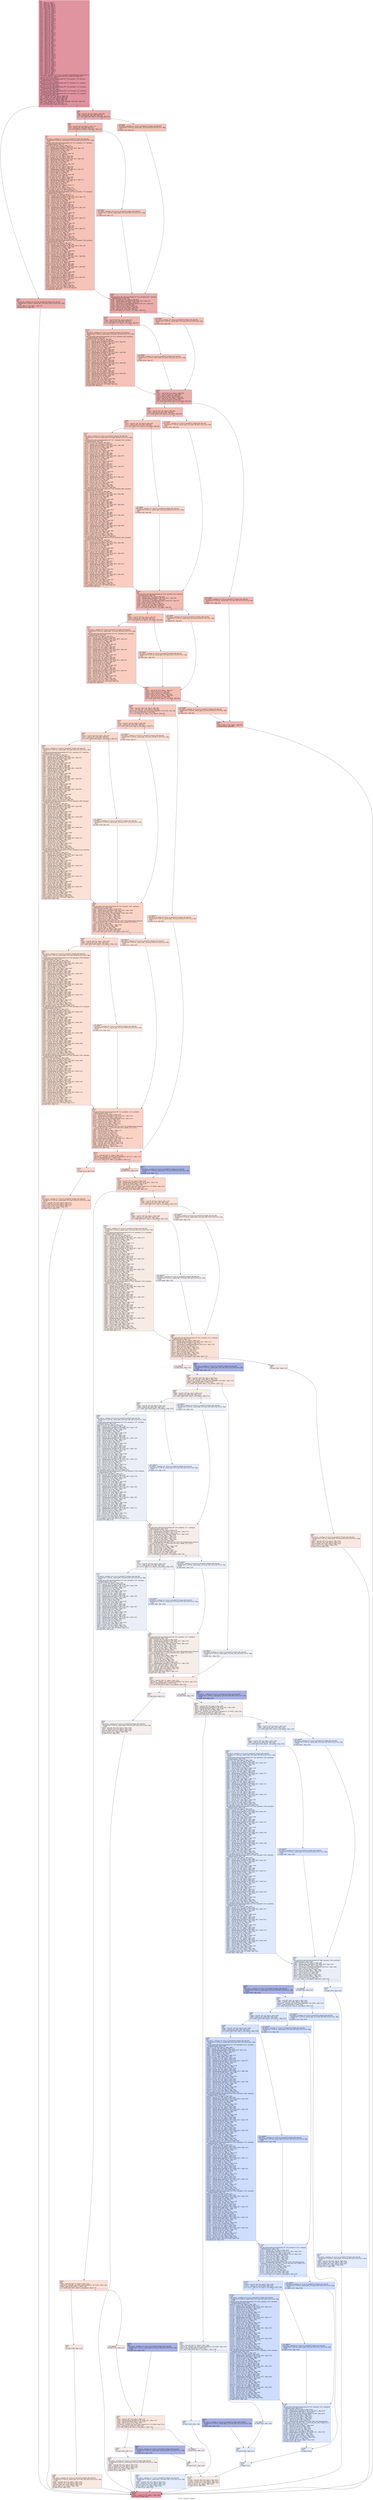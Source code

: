 digraph "CFG for 'decode_4' function" {
	label="CFG for 'decode_4' function";

	Node0x555ee4f36b70 [shape=record,color="#b70d28ff", style=filled, fillcolor="#b70d2870",label="{%4:\l  %5 = alloca i1, align 1\l  %6 = alloca i8*, align 8\l  %7 = alloca i64, align 8\l  %8 = alloca i8**, align 8\l  %9 = alloca i64*, align 8\l  %10 = alloca i8*, align 8\l  %11 = alloca i32, align 4\l  %12 = alloca i32, align 4\l  %13 = alloca i32, align 4\l  %14 = alloca i8, align 1\l  %15 = alloca i32, align 4\l  %16 = alloca i8, align 1\l  %17 = alloca i32, align 4\l  %18 = alloca i32, align 4\l  %19 = alloca i32, align 4\l  %20 = alloca i8, align 1\l  %21 = alloca i32, align 4\l  %22 = alloca i8, align 1\l  %23 = alloca i32, align 4\l  %24 = alloca i32, align 4\l  %25 = alloca i32, align 4\l  %26 = alloca i8, align 1\l  %27 = alloca i8, align 1\l  %28 = alloca i32, align 4\l  %29 = alloca i32, align 4\l  %30 = alloca i32, align 4\l  %31 = alloca i8, align 1\l  %32 = alloca i8, align 1\l  %33 = alloca i32, align 4\l  %34 = alloca i32, align 4\l  %35 = alloca i8, align 1\l  %36 = alloca i8, align 1\l  %37 = alloca i32, align 4\l  %38 = alloca i32, align 4\l  %39 = alloca i8, align 1\l  %40 = alloca i8, align 1\l  %41 = alloca i32, align 4\l  %42 = alloca i8, align 1\l  %43 = alloca i8, align 1\l  %44 = alloca i32, align 4\l  %45 = alloca i32, align 4\l  %46 = alloca i32, align 4\l  %47 = alloca i32, align 4\l  %48 = alloca i8, align 1\l  %49 = alloca i8, align 1\l  %50 = alloca i32, align 4\l  %51 = alloca i32, align 4\l  %52 = alloca i32, align 4\l  %53 = alloca i32, align 4\l  %54 = alloca i8, align 1\l  %55 = alloca i8, align 1\l  %56 = alloca i32, align 4\l  %57 = alloca i32, align 4\l  %58 = alloca i8, align 1\l  %59 = alloca i8, align 1\l  call void @__sanitizer_cov_trace_pc_guard(i32* getelementptr inbounds ([57 x\l... i32], [57 x i32]* @__sancov_gen_.18, i32 0, i32 0)) #14, !dbg !728\l  store i8* %0, i8** %6, align 8\l  call void @llvm.dbg.declare(metadata i8** %6, metadata !729, metadata\l... !DIExpression()), !dbg !730\l  store i64 %1, i64* %7, align 8\l  call void @llvm.dbg.declare(metadata i64* %7, metadata !731, metadata\l... !DIExpression()), !dbg !732\l  store i8** %2, i8*** %8, align 8\l  call void @llvm.dbg.declare(metadata i8*** %8, metadata !733, metadata\l... !DIExpression()), !dbg !734\l  store i64* %3, i64** %9, align 8\l  call void @llvm.dbg.declare(metadata i64** %9, metadata !735, metadata\l... !DIExpression()), !dbg !736\l  call void @llvm.dbg.declare(metadata i8** %10, metadata !737, metadata\l... !DIExpression()), !dbg !738\l  %60 = load i8**, i8*** %8, align 8, !dbg !739\l  %61 = load i8*, i8** %60, align 8, !dbg !740\l  store i8* %61, i8** %10, align 8, !dbg !738\l  %62 = load i64, i64* %7, align 8, !dbg !741\l  call void @__sanitizer_cov_trace_const_cmp8(i64 2, i64 %62), !dbg !743\l  %63 = icmp ult i64 %62, 2, !dbg !743\l  br i1 %63, label %64, label %65, !dbg !744\l|{<s0>T|<s1>F}}"];
	Node0x555ee4f36b70:s0 -> Node0x555ee4f37840;
	Node0x555ee4f36b70:s1 -> Node0x555ee4f37890;
	Node0x555ee4f37840 [shape=record,color="#3d50c3ff", style=filled, fillcolor="#d0473d70",label="{%64:\l64:                                               \l  call void @__sanitizer_cov_trace_pc_guard(i32* inttoptr (i64 add (i64\l... ptrtoint ([57 x i32]* @__sancov_gen_.18 to i64), i64 4) to i32*)) #14, !dbg\l... !745\l  store i1 false, i1* %5, align 1, !dbg !745\l  br label %1210, !dbg !745\l}"];
	Node0x555ee4f37840 -> Node0x555ee4f39cd0;
	Node0x555ee4f37890 [shape=record,color="#3d50c3ff", style=filled, fillcolor="#d0473d70",label="{%65:\l65:                                               \l  %66 = load i8*, i8** %6, align 8, !dbg !746\l  %67 = icmp ne i8* %66, null, !dbg !750\l  br i1 %67, label %68, label %._crit_edge, !dbg !751\l|{<s0>T|<s1>F}}"];
	Node0x555ee4f37890:s0 -> Node0x555ee4f37930;
	Node0x555ee4f37890:s1 -> Node0x555ee4f378e0;
	Node0x555ee4f378e0 [shape=record,color="#3d50c3ff", style=filled, fillcolor="#e8765c70",label="{._crit_edge:                                      \l  call void @__sanitizer_cov_trace_pc_guard(i32* inttoptr (i64 add (i64\l... ptrtoint ([57 x i32]* @__sancov_gen_.18 to i64), i64 8) to i32*)) #14, !dbg\l... !751\l  br label %159, !dbg !751\l}"];
	Node0x555ee4f378e0 -> Node0x555ee4f37a20;
	Node0x555ee4f37930 [shape=record,color="#3d50c3ff", style=filled, fillcolor="#dc5d4a70",label="{%68:\l68:                                               \l  %69 = load i8*, i8** %6, align 8, !dbg !752\l  %70 = icmp ne i8* %69, null, !dbg !753\l  br i1 %70, label %71, label %._crit_edge1, !dbg !754\l|{<s0>T|<s1>F}}"];
	Node0x555ee4f37930:s0 -> Node0x555ee4f379d0;
	Node0x555ee4f37930:s1 -> Node0x555ee4f37980;
	Node0x555ee4f37980 [shape=record,color="#3d50c3ff", style=filled, fillcolor="#f08b6e70",label="{._crit_edge1:                                     \l  call void @__sanitizer_cov_trace_pc_guard(i32* inttoptr (i64 add (i64\l... ptrtoint ([57 x i32]* @__sancov_gen_.18 to i64), i64 12) to i32*)) #14, !dbg\l... !754\l  br label %159, !dbg !754\l}"];
	Node0x555ee4f37980 -> Node0x555ee4f37a20;
	Node0x555ee4f379d0 [shape=record,color="#3d50c3ff", style=filled, fillcolor="#e8765c70",label="{%71:\l71:                                               \l  call void @__sanitizer_cov_trace_pc_guard(i32* inttoptr (i64 add (i64\l... ptrtoint ([57 x i32]* @__sancov_gen_.18 to i64), i64 16) to i32*)) #14, !dbg\l... !755\l  call void @llvm.dbg.declare(metadata i32* %11, metadata !757, metadata\l... !DIExpression()), !dbg !755\l  store i32 0, i32* %11, align 4, !dbg !755\l  %72 = load i8*, i8** %6, align 8, !dbg !758\l  %73 = getelementptr inbounds i8, i8* %72, i64 0, !dbg !759\l  %74 = load i8, i8* %73, align 1, !dbg !759\l  %75 = zext i8 %74 to i32, !dbg !759\l  %76 = shl i32 %75, 0, !dbg !760\l  %77 = load i32, i32* %11, align 4, !dbg !761\l  %78 = or i32 %77, %76, !dbg !761\l  store i32 %78, i32* %11, align 4, !dbg !761\l  %79 = load i8*, i8** %6, align 8, !dbg !762\l  %80 = getelementptr inbounds i8, i8* %79, i64 1, !dbg !763\l  %81 = load i8, i8* %80, align 1, !dbg !763\l  %82 = zext i8 %81 to i32, !dbg !763\l  %83 = shl i32 %82, 8, !dbg !764\l  %84 = load i32, i32* %11, align 4, !dbg !765\l  %85 = or i32 %84, %83, !dbg !765\l  store i32 %85, i32* %11, align 4, !dbg !765\l  %86 = load i8*, i8** %6, align 8, !dbg !766\l  %87 = getelementptr inbounds i8, i8* %86, i64 2, !dbg !767\l  %88 = load i8, i8* %87, align 1, !dbg !767\l  %89 = zext i8 %88 to i32, !dbg !767\l  %90 = shl i32 %89, 16, !dbg !768\l  %91 = load i32, i32* %11, align 4, !dbg !769\l  %92 = or i32 %91, %90, !dbg !769\l  store i32 %92, i32* %11, align 4, !dbg !769\l  %93 = load i8*, i8** %6, align 8, !dbg !770\l  %94 = getelementptr inbounds i8, i8* %93, i64 3, !dbg !771\l  %95 = load i8, i8* %94, align 1, !dbg !771\l  %96 = zext i8 %95 to i32, !dbg !771\l  %97 = shl i32 %96, 24, !dbg !772\l  %98 = load i32, i32* %11, align 4, !dbg !773\l  %99 = or i32 %98, %97, !dbg !773\l  store i32 %99, i32* %11, align 4, !dbg !773\l  %100 = load i32, i32* %11, align 4, !dbg !774\l  call void @lava_set(i32 776, i32 %100), !dbg !775\l  call void @llvm.dbg.declare(metadata i32* %12, metadata !776, metadata\l... !DIExpression()), !dbg !777\l  store i32 0, i32* %12, align 4, !dbg !777\l  %101 = load i8*, i8** %6, align 8, !dbg !778\l  %102 = getelementptr inbounds i8, i8* %101, i64 0, !dbg !779\l  %103 = load i8, i8* %102, align 1, !dbg !779\l  %104 = zext i8 %103 to i32, !dbg !779\l  %105 = shl i32 %104, 0, !dbg !780\l  %106 = load i32, i32* %12, align 4, !dbg !781\l  %107 = or i32 %106, %105, !dbg !781\l  store i32 %107, i32* %12, align 4, !dbg !781\l  %108 = load i8*, i8** %6, align 8, !dbg !782\l  %109 = getelementptr inbounds i8, i8* %108, i64 1, !dbg !783\l  %110 = load i8, i8* %109, align 1, !dbg !783\l  %111 = zext i8 %110 to i32, !dbg !783\l  %112 = shl i32 %111, 8, !dbg !784\l  %113 = load i32, i32* %12, align 4, !dbg !785\l  %114 = or i32 %113, %112, !dbg !785\l  store i32 %114, i32* %12, align 4, !dbg !785\l  %115 = load i8*, i8** %6, align 8, !dbg !786\l  %116 = getelementptr inbounds i8, i8* %115, i64 2, !dbg !787\l  %117 = load i8, i8* %116, align 1, !dbg !787\l  %118 = zext i8 %117 to i32, !dbg !787\l  %119 = shl i32 %118, 16, !dbg !788\l  %120 = load i32, i32* %12, align 4, !dbg !789\l  %121 = or i32 %120, %119, !dbg !789\l  store i32 %121, i32* %12, align 4, !dbg !789\l  %122 = load i8*, i8** %6, align 8, !dbg !790\l  %123 = getelementptr inbounds i8, i8* %122, i64 3, !dbg !791\l  %124 = load i8, i8* %123, align 1, !dbg !791\l  %125 = zext i8 %124 to i32, !dbg !791\l  %126 = shl i32 %125, 24, !dbg !792\l  %127 = load i32, i32* %12, align 4, !dbg !793\l  %128 = or i32 %127, %126, !dbg !793\l  store i32 %128, i32* %12, align 4, !dbg !793\l  %129 = load i32, i32* %12, align 4, !dbg !794\l  call void @lava_set(i32 554, i32 %129), !dbg !795\l  call void @llvm.dbg.declare(metadata i32* %13, metadata !796, metadata\l... !DIExpression()), !dbg !797\l  store i32 0, i32* %13, align 4, !dbg !797\l  %130 = load i8*, i8** %6, align 8, !dbg !798\l  %131 = getelementptr inbounds i8, i8* %130, i64 0, !dbg !799\l  %132 = load i8, i8* %131, align 1, !dbg !799\l  %133 = zext i8 %132 to i32, !dbg !799\l  %134 = shl i32 %133, 0, !dbg !800\l  %135 = load i32, i32* %13, align 4, !dbg !801\l  %136 = or i32 %135, %134, !dbg !801\l  store i32 %136, i32* %13, align 4, !dbg !801\l  %137 = load i8*, i8** %6, align 8, !dbg !802\l  %138 = getelementptr inbounds i8, i8* %137, i64 1, !dbg !803\l  %139 = load i8, i8* %138, align 1, !dbg !803\l  %140 = zext i8 %139 to i32, !dbg !803\l  %141 = shl i32 %140, 8, !dbg !804\l  %142 = load i32, i32* %13, align 4, !dbg !805\l  %143 = or i32 %142, %141, !dbg !805\l  store i32 %143, i32* %13, align 4, !dbg !805\l  %144 = load i8*, i8** %6, align 8, !dbg !806\l  %145 = getelementptr inbounds i8, i8* %144, i64 2, !dbg !807\l  %146 = load i8, i8* %145, align 1, !dbg !807\l  %147 = zext i8 %146 to i32, !dbg !807\l  %148 = shl i32 %147, 16, !dbg !808\l  %149 = load i32, i32* %13, align 4, !dbg !809\l  %150 = or i32 %149, %148, !dbg !809\l  store i32 %150, i32* %13, align 4, !dbg !809\l  %151 = load i8*, i8** %6, align 8, !dbg !810\l  %152 = getelementptr inbounds i8, i8* %151, i64 3, !dbg !811\l  %153 = load i8, i8* %152, align 1, !dbg !811\l  %154 = zext i8 %153 to i32, !dbg !811\l  %155 = shl i32 %154, 24, !dbg !812\l  %156 = load i32, i32* %13, align 4, !dbg !813\l  %157 = or i32 %156, %155, !dbg !813\l  store i32 %157, i32* %13, align 4, !dbg !813\l  %158 = load i32, i32* %13, align 4, !dbg !814\l  call void @lava_set(i32 813, i32 %158), !dbg !815\l  br label %159, !dbg !816\l}"];
	Node0x555ee4f379d0 -> Node0x555ee4f37a20;
	Node0x555ee4f37a20 [shape=record,color="#3d50c3ff", style=filled, fillcolor="#d0473d70",label="{%159:\l159:                                              \l  call void @llvm.dbg.declare(metadata i8* %14, metadata !817, metadata\l... !DIExpression()), !dbg !818\l  %160 = load i8*, i8** %6, align 8, !dbg !819\l  %161 = getelementptr inbounds i8, i8* %160, i64 0, !dbg !819\l  %162 = load i8, i8* %161, align 1, !dbg !819\l  %163 = call zeroext i1 @isbase64(i8 signext %162) #15, !dbg !820\l  %164 = zext i1 %163 to i8, !dbg !818\l  store i8 %164, i8* %14, align 1, !dbg !818\l  %165 = load i8*, i8** %6, align 8, !dbg !821\l  %166 = icmp ne i8* %165, null, !dbg !823\l  br i1 %166, label %167, label %._crit_edge2, !dbg !824\l|{<s0>T|<s1>F}}"];
	Node0x555ee4f37a20:s0 -> Node0x555ee4f37ac0;
	Node0x555ee4f37a20:s1 -> Node0x555ee4f37a70;
	Node0x555ee4f37a70 [shape=record,color="#3d50c3ff", style=filled, fillcolor="#e8765c70",label="{._crit_edge2:                                     \l  call void @__sanitizer_cov_trace_pc_guard(i32* inttoptr (i64 add (i64\l... ptrtoint ([57 x i32]* @__sancov_gen_.18 to i64), i64 20) to i32*)) #14, !dbg\l... !824\l  br label %200, !dbg !824\l}"];
	Node0x555ee4f37a70 -> Node0x555ee4f37bb0;
	Node0x555ee4f37ac0 [shape=record,color="#3d50c3ff", style=filled, fillcolor="#dc5d4a70",label="{%167:\l167:                                              \l  %168 = load i8*, i8** %6, align 8, !dbg !825\l  %169 = icmp ne i8* %168, null, !dbg !826\l  br i1 %169, label %170, label %._crit_edge3, !dbg !827\l|{<s0>T|<s1>F}}"];
	Node0x555ee4f37ac0:s0 -> Node0x555ee4f37b60;
	Node0x555ee4f37ac0:s1 -> Node0x555ee4f37b10;
	Node0x555ee4f37b10 [shape=record,color="#3d50c3ff", style=filled, fillcolor="#f08b6e70",label="{._crit_edge3:                                     \l  call void @__sanitizer_cov_trace_pc_guard(i32* inttoptr (i64 add (i64\l... ptrtoint ([57 x i32]* @__sancov_gen_.18 to i64), i64 24) to i32*)) #14, !dbg\l... !827\l  br label %200, !dbg !827\l}"];
	Node0x555ee4f37b10 -> Node0x555ee4f37bb0;
	Node0x555ee4f37b60 [shape=record,color="#3d50c3ff", style=filled, fillcolor="#e8765c70",label="{%170:\l170:                                              \l  call void @__sanitizer_cov_trace_pc_guard(i32* inttoptr (i64 add (i64\l... ptrtoint ([57 x i32]* @__sancov_gen_.18 to i64), i64 28) to i32*)) #14, !dbg\l... !828\l  call void @llvm.dbg.declare(metadata i32* %15, metadata !830, metadata\l... !DIExpression()), !dbg !828\l  store i32 0, i32* %15, align 4, !dbg !828\l  %171 = load i8*, i8** %6, align 8, !dbg !831\l  %172 = getelementptr inbounds i8, i8* %171, i64 0, !dbg !832\l  %173 = load i8, i8* %172, align 1, !dbg !832\l  %174 = zext i8 %173 to i32, !dbg !832\l  %175 = shl i32 %174, 0, !dbg !833\l  %176 = load i32, i32* %15, align 4, !dbg !834\l  %177 = or i32 %176, %175, !dbg !834\l  store i32 %177, i32* %15, align 4, !dbg !834\l  %178 = load i8*, i8** %6, align 8, !dbg !835\l  %179 = getelementptr inbounds i8, i8* %178, i64 1, !dbg !836\l  %180 = load i8, i8* %179, align 1, !dbg !836\l  %181 = zext i8 %180 to i32, !dbg !836\l  %182 = shl i32 %181, 8, !dbg !837\l  %183 = load i32, i32* %15, align 4, !dbg !838\l  %184 = or i32 %183, %182, !dbg !838\l  store i32 %184, i32* %15, align 4, !dbg !838\l  %185 = load i8*, i8** %6, align 8, !dbg !839\l  %186 = getelementptr inbounds i8, i8* %185, i64 2, !dbg !840\l  %187 = load i8, i8* %186, align 1, !dbg !840\l  %188 = zext i8 %187 to i32, !dbg !840\l  %189 = shl i32 %188, 16, !dbg !841\l  %190 = load i32, i32* %15, align 4, !dbg !842\l  %191 = or i32 %190, %189, !dbg !842\l  store i32 %191, i32* %15, align 4, !dbg !842\l  %192 = load i8*, i8** %6, align 8, !dbg !843\l  %193 = getelementptr inbounds i8, i8* %192, i64 3, !dbg !844\l  %194 = load i8, i8* %193, align 1, !dbg !844\l  %195 = zext i8 %194 to i32, !dbg !844\l  %196 = shl i32 %195, 24, !dbg !845\l  %197 = load i32, i32* %15, align 4, !dbg !846\l  %198 = or i32 %197, %196, !dbg !846\l  store i32 %198, i32* %15, align 4, !dbg !846\l  %199 = load i32, i32* %15, align 4, !dbg !847\l  call void @lava_set(i32 222, i32 %199), !dbg !848\l  br label %200, !dbg !849\l}"];
	Node0x555ee4f37b60 -> Node0x555ee4f37bb0;
	Node0x555ee4f37bb0 [shape=record,color="#3d50c3ff", style=filled, fillcolor="#d0473d70",label="{%200:\l200:                                              \l  %201 = load i8, i8* %14, align 1, !dbg !850\l  %202 = trunc i8 %201 to i1, !dbg !850\l  %203 = zext i1 %202 to i8, !dbg !851\l  store i8 %203, i8* %16, align 1, !dbg !851\l  %204 = load i8, i8* %16, align 1, !dbg !852\l  %205 = trunc i8 %204 to i1, !dbg !852\l  br i1 %205, label %206, label %._crit_edge4, !dbg !853\l|{<s0>T|<s1>F}}"];
	Node0x555ee4f37bb0:s0 -> Node0x555ee4f37c50;
	Node0x555ee4f37bb0:s1 -> Node0x555ee4f37c00;
	Node0x555ee4f37c00 [shape=record,color="#3d50c3ff", style=filled, fillcolor="#e1675170",label="{._crit_edge4:                                     \l  call void @__sanitizer_cov_trace_pc_guard(i32* inttoptr (i64 add (i64\l... ptrtoint ([57 x i32]* @__sancov_gen_.18 to i64), i64 32) to i32*)) #14, !dbg\l... !853\l  br label %347, !dbg !853\l}"];
	Node0x555ee4f37c00 -> Node0x555ee4f38010;
	Node0x555ee4f37c50 [shape=record,color="#3d50c3ff", style=filled, fillcolor="#e1675170",label="{%206:\l206:                                              \l  %207 = load i8*, i8** %6, align 8, !dbg !854\l  %208 = icmp ne i8* %207, null, !dbg !857\l  br i1 %208, label %209, label %._crit_edge5, !dbg !858\l|{<s0>T|<s1>F}}"];
	Node0x555ee4f37c50:s0 -> Node0x555ee4f37cf0;
	Node0x555ee4f37c50:s1 -> Node0x555ee4f37ca0;
	Node0x555ee4f37ca0 [shape=record,color="#3d50c3ff", style=filled, fillcolor="#f3947570",label="{._crit_edge5:                                     \l  call void @__sanitizer_cov_trace_pc_guard(i32* inttoptr (i64 add (i64\l... ptrtoint ([57 x i32]* @__sancov_gen_.18 to i64), i64 36) to i32*)) #14, !dbg\l... !858\l  br label %300, !dbg !858\l}"];
	Node0x555ee4f37ca0 -> Node0x555ee4f37de0;
	Node0x555ee4f37cf0 [shape=record,color="#3d50c3ff", style=filled, fillcolor="#ec7f6370",label="{%209:\l209:                                              \l  %210 = load i8*, i8** %6, align 8, !dbg !859\l  %211 = icmp ne i8* %210, null, !dbg !860\l  br i1 %211, label %212, label %._crit_edge6, !dbg !861\l|{<s0>T|<s1>F}}"];
	Node0x555ee4f37cf0:s0 -> Node0x555ee4f37d90;
	Node0x555ee4f37cf0:s1 -> Node0x555ee4f37d40;
	Node0x555ee4f37d40 [shape=record,color="#3d50c3ff", style=filled, fillcolor="#f6a38570",label="{._crit_edge6:                                     \l  call void @__sanitizer_cov_trace_pc_guard(i32* inttoptr (i64 add (i64\l... ptrtoint ([57 x i32]* @__sancov_gen_.18 to i64), i64 40) to i32*)) #14, !dbg\l... !861\l  br label %300, !dbg !861\l}"];
	Node0x555ee4f37d40 -> Node0x555ee4f37de0;
	Node0x555ee4f37d90 [shape=record,color="#3d50c3ff", style=filled, fillcolor="#f2907270",label="{%212:\l212:                                              \l  call void @__sanitizer_cov_trace_pc_guard(i32* inttoptr (i64 add (i64\l... ptrtoint ([57 x i32]* @__sancov_gen_.18 to i64), i64 44) to i32*)) #14, !dbg\l... !862\l  call void @llvm.dbg.declare(metadata i32* %17, metadata !864, metadata\l... !DIExpression()), !dbg !862\l  store i32 0, i32* %17, align 4, !dbg !862\l  %213 = load i8*, i8** %6, align 8, !dbg !865\l  %214 = getelementptr inbounds i8, i8* %213, i64 0, !dbg !866\l  %215 = load i8, i8* %214, align 1, !dbg !866\l  %216 = zext i8 %215 to i32, !dbg !866\l  %217 = shl i32 %216, 0, !dbg !867\l  %218 = load i32, i32* %17, align 4, !dbg !868\l  %219 = or i32 %218, %217, !dbg !868\l  store i32 %219, i32* %17, align 4, !dbg !868\l  %220 = load i8*, i8** %6, align 8, !dbg !869\l  %221 = getelementptr inbounds i8, i8* %220, i64 1, !dbg !870\l  %222 = load i8, i8* %221, align 1, !dbg !870\l  %223 = zext i8 %222 to i32, !dbg !870\l  %224 = shl i32 %223, 8, !dbg !871\l  %225 = load i32, i32* %17, align 4, !dbg !872\l  %226 = or i32 %225, %224, !dbg !872\l  store i32 %226, i32* %17, align 4, !dbg !872\l  %227 = load i8*, i8** %6, align 8, !dbg !873\l  %228 = getelementptr inbounds i8, i8* %227, i64 2, !dbg !874\l  %229 = load i8, i8* %228, align 1, !dbg !874\l  %230 = zext i8 %229 to i32, !dbg !874\l  %231 = shl i32 %230, 16, !dbg !875\l  %232 = load i32, i32* %17, align 4, !dbg !876\l  %233 = or i32 %232, %231, !dbg !876\l  store i32 %233, i32* %17, align 4, !dbg !876\l  %234 = load i8*, i8** %6, align 8, !dbg !877\l  %235 = getelementptr inbounds i8, i8* %234, i64 3, !dbg !878\l  %236 = load i8, i8* %235, align 1, !dbg !878\l  %237 = zext i8 %236 to i32, !dbg !878\l  %238 = shl i32 %237, 24, !dbg !879\l  %239 = load i32, i32* %17, align 4, !dbg !880\l  %240 = or i32 %239, %238, !dbg !880\l  store i32 %240, i32* %17, align 4, !dbg !880\l  %241 = load i32, i32* %17, align 4, !dbg !881\l  call void @lava_set(i32 776, i32 %241), !dbg !882\l  call void @llvm.dbg.declare(metadata i32* %18, metadata !883, metadata\l... !DIExpression()), !dbg !884\l  store i32 0, i32* %18, align 4, !dbg !884\l  %242 = load i8*, i8** %6, align 8, !dbg !885\l  %243 = getelementptr inbounds i8, i8* %242, i64 0, !dbg !886\l  %244 = load i8, i8* %243, align 1, !dbg !886\l  %245 = zext i8 %244 to i32, !dbg !886\l  %246 = shl i32 %245, 0, !dbg !887\l  %247 = load i32, i32* %18, align 4, !dbg !888\l  %248 = or i32 %247, %246, !dbg !888\l  store i32 %248, i32* %18, align 4, !dbg !888\l  %249 = load i8*, i8** %6, align 8, !dbg !889\l  %250 = getelementptr inbounds i8, i8* %249, i64 1, !dbg !890\l  %251 = load i8, i8* %250, align 1, !dbg !890\l  %252 = zext i8 %251 to i32, !dbg !890\l  %253 = shl i32 %252, 8, !dbg !891\l  %254 = load i32, i32* %18, align 4, !dbg !892\l  %255 = or i32 %254, %253, !dbg !892\l  store i32 %255, i32* %18, align 4, !dbg !892\l  %256 = load i8*, i8** %6, align 8, !dbg !893\l  %257 = getelementptr inbounds i8, i8* %256, i64 2, !dbg !894\l  %258 = load i8, i8* %257, align 1, !dbg !894\l  %259 = zext i8 %258 to i32, !dbg !894\l  %260 = shl i32 %259, 16, !dbg !895\l  %261 = load i32, i32* %18, align 4, !dbg !896\l  %262 = or i32 %261, %260, !dbg !896\l  store i32 %262, i32* %18, align 4, !dbg !896\l  %263 = load i8*, i8** %6, align 8, !dbg !897\l  %264 = getelementptr inbounds i8, i8* %263, i64 3, !dbg !898\l  %265 = load i8, i8* %264, align 1, !dbg !898\l  %266 = zext i8 %265 to i32, !dbg !898\l  %267 = shl i32 %266, 24, !dbg !899\l  %268 = load i32, i32* %18, align 4, !dbg !900\l  %269 = or i32 %268, %267, !dbg !900\l  store i32 %269, i32* %18, align 4, !dbg !900\l  %270 = load i32, i32* %18, align 4, !dbg !901\l  call void @lava_set(i32 554, i32 %270), !dbg !902\l  call void @llvm.dbg.declare(metadata i32* %19, metadata !903, metadata\l... !DIExpression()), !dbg !904\l  store i32 0, i32* %19, align 4, !dbg !904\l  %271 = load i8*, i8** %6, align 8, !dbg !905\l  %272 = getelementptr inbounds i8, i8* %271, i64 0, !dbg !906\l  %273 = load i8, i8* %272, align 1, !dbg !906\l  %274 = zext i8 %273 to i32, !dbg !906\l  %275 = shl i32 %274, 0, !dbg !907\l  %276 = load i32, i32* %19, align 4, !dbg !908\l  %277 = or i32 %276, %275, !dbg !908\l  store i32 %277, i32* %19, align 4, !dbg !908\l  %278 = load i8*, i8** %6, align 8, !dbg !909\l  %279 = getelementptr inbounds i8, i8* %278, i64 1, !dbg !910\l  %280 = load i8, i8* %279, align 1, !dbg !910\l  %281 = zext i8 %280 to i32, !dbg !910\l  %282 = shl i32 %281, 8, !dbg !911\l  %283 = load i32, i32* %19, align 4, !dbg !912\l  %284 = or i32 %283, %282, !dbg !912\l  store i32 %284, i32* %19, align 4, !dbg !912\l  %285 = load i8*, i8** %6, align 8, !dbg !913\l  %286 = getelementptr inbounds i8, i8* %285, i64 2, !dbg !914\l  %287 = load i8, i8* %286, align 1, !dbg !914\l  %288 = zext i8 %287 to i32, !dbg !914\l  %289 = shl i32 %288, 16, !dbg !915\l  %290 = load i32, i32* %19, align 4, !dbg !916\l  %291 = or i32 %290, %289, !dbg !916\l  store i32 %291, i32* %19, align 4, !dbg !916\l  %292 = load i8*, i8** %6, align 8, !dbg !917\l  %293 = getelementptr inbounds i8, i8* %292, i64 3, !dbg !918\l  %294 = load i8, i8* %293, align 1, !dbg !918\l  %295 = zext i8 %294 to i32, !dbg !918\l  %296 = shl i32 %295, 24, !dbg !919\l  %297 = load i32, i32* %19, align 4, !dbg !920\l  %298 = or i32 %297, %296, !dbg !920\l  store i32 %298, i32* %19, align 4, !dbg !920\l  %299 = load i32, i32* %19, align 4, !dbg !921\l  call void @lava_set(i32 813, i32 %299), !dbg !922\l  br label %300, !dbg !923\l}"];
	Node0x555ee4f37d90 -> Node0x555ee4f37de0;
	Node0x555ee4f37de0 [shape=record,color="#3d50c3ff", style=filled, fillcolor="#e1675170",label="{%300:\l300:                                              \l  call void @llvm.dbg.declare(metadata i8* %20, metadata !924, metadata\l... !DIExpression()), !dbg !925\l  %301 = load i8*, i8** %6, align 8, !dbg !926\l  %302 = getelementptr inbounds i8, i8* %301, i64 1, !dbg !926\l  %303 = load i8, i8* %302, align 1, !dbg !926\l  %304 = call zeroext i1 @isbase64(i8 signext %303) #15, !dbg !927\l  %305 = zext i1 %304 to i8, !dbg !925\l  store i8 %305, i8* %20, align 1, !dbg !925\l  %306 = load i8*, i8** %6, align 8, !dbg !928\l  %307 = icmp ne i8* %306, null, !dbg !930\l  br i1 %307, label %308, label %._crit_edge7, !dbg !931\l|{<s0>T|<s1>F}}"];
	Node0x555ee4f37de0:s0 -> Node0x555ee4f37e80;
	Node0x555ee4f37de0:s1 -> Node0x555ee4f37e30;
	Node0x555ee4f37e30 [shape=record,color="#3d50c3ff", style=filled, fillcolor="#f3947570",label="{._crit_edge7:                                     \l  call void @__sanitizer_cov_trace_pc_guard(i32* inttoptr (i64 add (i64\l... ptrtoint ([57 x i32]* @__sancov_gen_.18 to i64), i64 48) to i32*)) #14, !dbg\l... !931\l  br label %341, !dbg !931\l}"];
	Node0x555ee4f37e30 -> Node0x555ee4f37f70;
	Node0x555ee4f37e80 [shape=record,color="#3d50c3ff", style=filled, fillcolor="#ec7f6370",label="{%308:\l308:                                              \l  %309 = load i8*, i8** %6, align 8, !dbg !932\l  %310 = icmp ne i8* %309, null, !dbg !933\l  br i1 %310, label %311, label %._crit_edge8, !dbg !934\l|{<s0>T|<s1>F}}"];
	Node0x555ee4f37e80:s0 -> Node0x555ee4f37f20;
	Node0x555ee4f37e80:s1 -> Node0x555ee4f37ed0;
	Node0x555ee4f37ed0 [shape=record,color="#3d50c3ff", style=filled, fillcolor="#f6a38570",label="{._crit_edge8:                                     \l  call void @__sanitizer_cov_trace_pc_guard(i32* inttoptr (i64 add (i64\l... ptrtoint ([57 x i32]* @__sancov_gen_.18 to i64), i64 52) to i32*)) #14, !dbg\l... !934\l  br label %341, !dbg !934\l}"];
	Node0x555ee4f37ed0 -> Node0x555ee4f37f70;
	Node0x555ee4f37f20 [shape=record,color="#3d50c3ff", style=filled, fillcolor="#f2907270",label="{%311:\l311:                                              \l  call void @__sanitizer_cov_trace_pc_guard(i32* inttoptr (i64 add (i64\l... ptrtoint ([57 x i32]* @__sancov_gen_.18 to i64), i64 56) to i32*)) #14, !dbg\l... !935\l  call void @llvm.dbg.declare(metadata i32* %21, metadata !937, metadata\l... !DIExpression()), !dbg !935\l  store i32 0, i32* %21, align 4, !dbg !935\l  %312 = load i8*, i8** %6, align 8, !dbg !938\l  %313 = getelementptr inbounds i8, i8* %312, i64 0, !dbg !939\l  %314 = load i8, i8* %313, align 1, !dbg !939\l  %315 = zext i8 %314 to i32, !dbg !939\l  %316 = shl i32 %315, 0, !dbg !940\l  %317 = load i32, i32* %21, align 4, !dbg !941\l  %318 = or i32 %317, %316, !dbg !941\l  store i32 %318, i32* %21, align 4, !dbg !941\l  %319 = load i8*, i8** %6, align 8, !dbg !942\l  %320 = getelementptr inbounds i8, i8* %319, i64 1, !dbg !943\l  %321 = load i8, i8* %320, align 1, !dbg !943\l  %322 = zext i8 %321 to i32, !dbg !943\l  %323 = shl i32 %322, 8, !dbg !944\l  %324 = load i32, i32* %21, align 4, !dbg !945\l  %325 = or i32 %324, %323, !dbg !945\l  store i32 %325, i32* %21, align 4, !dbg !945\l  %326 = load i8*, i8** %6, align 8, !dbg !946\l  %327 = getelementptr inbounds i8, i8* %326, i64 2, !dbg !947\l  %328 = load i8, i8* %327, align 1, !dbg !947\l  %329 = zext i8 %328 to i32, !dbg !947\l  %330 = shl i32 %329, 16, !dbg !948\l  %331 = load i32, i32* %21, align 4, !dbg !949\l  %332 = or i32 %331, %330, !dbg !949\l  store i32 %332, i32* %21, align 4, !dbg !949\l  %333 = load i8*, i8** %6, align 8, !dbg !950\l  %334 = getelementptr inbounds i8, i8* %333, i64 3, !dbg !951\l  %335 = load i8, i8* %334, align 1, !dbg !951\l  %336 = zext i8 %335 to i32, !dbg !951\l  %337 = shl i32 %336, 24, !dbg !952\l  %338 = load i32, i32* %21, align 4, !dbg !953\l  %339 = or i32 %338, %337, !dbg !953\l  store i32 %339, i32* %21, align 4, !dbg !953\l  %340 = load i32, i32* %21, align 4, !dbg !954\l  call void @lava_set(i32 222, i32 %340), !dbg !955\l  br label %341, !dbg !956\l}"];
	Node0x555ee4f37f20 -> Node0x555ee4f37f70;
	Node0x555ee4f37f70 [shape=record,color="#3d50c3ff", style=filled, fillcolor="#e1675170",label="{%341:\l341:                                              \l  %342 = load i8, i8* %20, align 1, !dbg !957\l  %343 = trunc i8 %342 to i1, !dbg !957\l  %344 = zext i1 %343 to i8, !dbg !958\l  store i8 %344, i8* %22, align 1, !dbg !958\l  %345 = load i8, i8* %22, align 1, !dbg !959\l  %346 = trunc i8 %345 to i1, !dbg !959\l  br i1 %346, label %348, label %._crit_edge9, !dbg !960\l|{<s0>T|<s1>F}}"];
	Node0x555ee4f37f70:s0 -> Node0x555ee4f38060;
	Node0x555ee4f37f70:s1 -> Node0x555ee4f37fc0;
	Node0x555ee4f37fc0 [shape=record,color="#3d50c3ff", style=filled, fillcolor="#ef886b70",label="{._crit_edge9:                                     \l  call void @__sanitizer_cov_trace_pc_guard(i32* inttoptr (i64 add (i64\l... ptrtoint ([57 x i32]* @__sancov_gen_.18 to i64), i64 60) to i32*)) #14, !dbg\l... !960\l  br label %347, !dbg !960\l}"];
	Node0x555ee4f37fc0 -> Node0x555ee4f38010;
	Node0x555ee4f38010 [shape=record,color="#3d50c3ff", style=filled, fillcolor="#d6524470",label="{%347:\l347:                                              \l  store i1 false, i1* %5, align 1, !dbg !961\l  br label %1210, !dbg !961\l}"];
	Node0x555ee4f38010 -> Node0x555ee4f39cd0;
	Node0x555ee4f38060 [shape=record,color="#3d50c3ff", style=filled, fillcolor="#ef886b70",label="{%348:\l348:                                              \l  %349 = load i64*, i64** %9, align 8, !dbg !962\l  %350 = load i64, i64* %349, align 8, !dbg !964\l  call void @__sanitizer_cov_trace_const_cmp8(i64 0, i64 %350), !dbg !964\l  %351 = icmp ne i64 %350, 0, !dbg !964\l  br i1 %351, label %352, label %._crit_edge10, !dbg !965\l|{<s0>T|<s1>F}}"];
	Node0x555ee4f38060:s0 -> Node0x555ee4f38100;
	Node0x555ee4f38060:s1 -> Node0x555ee4f380b0;
	Node0x555ee4f380b0 [shape=record,color="#3d50c3ff", style=filled, fillcolor="#f7af9170",label="{._crit_edge10:                                    \l  call void @__sanitizer_cov_trace_pc_guard(i32* inttoptr (i64 add (i64\l... ptrtoint ([57 x i32]* @__sancov_gen_.18 to i64), i64 64) to i32*)) #14, !dbg\l... !965\l  br label %570, !dbg !965\l}"];
	Node0x555ee4f380b0 -> Node0x555ee4f38470;
	Node0x555ee4f38100 [shape=record,color="#3d50c3ff", style=filled, fillcolor="#f59c7d70",label="{%352:\l352:                                              \l  %353 = load i8*, i8** %6, align 8, !dbg !966\l  %354 = icmp ne i8* %353, null, !dbg !970\l  br i1 %354, label %355, label %._crit_edge11, !dbg !971\l|{<s0>T|<s1>F}}"];
	Node0x555ee4f38100:s0 -> Node0x555ee4f381a0;
	Node0x555ee4f38100:s1 -> Node0x555ee4f38150;
	Node0x555ee4f38150 [shape=record,color="#3d50c3ff", style=filled, fillcolor="#f7bca170",label="{._crit_edge11:                                    \l  call void @__sanitizer_cov_trace_pc_guard(i32* inttoptr (i64 add (i64\l... ptrtoint ([57 x i32]* @__sancov_gen_.18 to i64), i64 68) to i32*)) #14, !dbg\l... !971\l  br label %446, !dbg !971\l}"];
	Node0x555ee4f38150 -> Node0x555ee4f38290;
	Node0x555ee4f381a0 [shape=record,color="#3d50c3ff", style=filled, fillcolor="#f7ac8e70",label="{%355:\l355:                                              \l  %356 = load i8*, i8** %6, align 8, !dbg !972\l  %357 = icmp ne i8* %356, null, !dbg !973\l  br i1 %357, label %358, label %._crit_edge12, !dbg !974\l|{<s0>T|<s1>F}}"];
	Node0x555ee4f381a0:s0 -> Node0x555ee4f38240;
	Node0x555ee4f381a0:s1 -> Node0x555ee4f381f0;
	Node0x555ee4f381f0 [shape=record,color="#3d50c3ff", style=filled, fillcolor="#f2cab570",label="{._crit_edge12:                                    \l  call void @__sanitizer_cov_trace_pc_guard(i32* inttoptr (i64 add (i64\l... ptrtoint ([57 x i32]* @__sancov_gen_.18 to i64), i64 72) to i32*)) #14, !dbg\l... !974\l  br label %446, !dbg !974\l}"];
	Node0x555ee4f381f0 -> Node0x555ee4f38290;
	Node0x555ee4f38240 [shape=record,color="#3d50c3ff", style=filled, fillcolor="#f7bca170",label="{%358:\l358:                                              \l  call void @__sanitizer_cov_trace_pc_guard(i32* inttoptr (i64 add (i64\l... ptrtoint ([57 x i32]* @__sancov_gen_.18 to i64), i64 76) to i32*)) #14, !dbg\l... !975\l  call void @llvm.dbg.declare(metadata i32* %23, metadata !977, metadata\l... !DIExpression()), !dbg !975\l  store i32 0, i32* %23, align 4, !dbg !975\l  %359 = load i8*, i8** %6, align 8, !dbg !978\l  %360 = getelementptr inbounds i8, i8* %359, i64 0, !dbg !979\l  %361 = load i8, i8* %360, align 1, !dbg !979\l  %362 = zext i8 %361 to i32, !dbg !979\l  %363 = shl i32 %362, 0, !dbg !980\l  %364 = load i32, i32* %23, align 4, !dbg !981\l  %365 = or i32 %364, %363, !dbg !981\l  store i32 %365, i32* %23, align 4, !dbg !981\l  %366 = load i8*, i8** %6, align 8, !dbg !982\l  %367 = getelementptr inbounds i8, i8* %366, i64 1, !dbg !983\l  %368 = load i8, i8* %367, align 1, !dbg !983\l  %369 = zext i8 %368 to i32, !dbg !983\l  %370 = shl i32 %369, 8, !dbg !984\l  %371 = load i32, i32* %23, align 4, !dbg !985\l  %372 = or i32 %371, %370, !dbg !985\l  store i32 %372, i32* %23, align 4, !dbg !985\l  %373 = load i8*, i8** %6, align 8, !dbg !986\l  %374 = getelementptr inbounds i8, i8* %373, i64 2, !dbg !987\l  %375 = load i8, i8* %374, align 1, !dbg !987\l  %376 = zext i8 %375 to i32, !dbg !987\l  %377 = shl i32 %376, 16, !dbg !988\l  %378 = load i32, i32* %23, align 4, !dbg !989\l  %379 = or i32 %378, %377, !dbg !989\l  store i32 %379, i32* %23, align 4, !dbg !989\l  %380 = load i8*, i8** %6, align 8, !dbg !990\l  %381 = getelementptr inbounds i8, i8* %380, i64 3, !dbg !991\l  %382 = load i8, i8* %381, align 1, !dbg !991\l  %383 = zext i8 %382 to i32, !dbg !991\l  %384 = shl i32 %383, 24, !dbg !992\l  %385 = load i32, i32* %23, align 4, !dbg !993\l  %386 = or i32 %385, %384, !dbg !993\l  store i32 %386, i32* %23, align 4, !dbg !993\l  %387 = load i32, i32* %23, align 4, !dbg !994\l  call void @lava_set(i32 778, i32 %387), !dbg !995\l  call void @llvm.dbg.declare(metadata i32* %24, metadata !996, metadata\l... !DIExpression()), !dbg !997\l  store i32 0, i32* %24, align 4, !dbg !997\l  %388 = load i8*, i8** %6, align 8, !dbg !998\l  %389 = getelementptr inbounds i8, i8* %388, i64 0, !dbg !999\l  %390 = load i8, i8* %389, align 1, !dbg !999\l  %391 = zext i8 %390 to i32, !dbg !999\l  %392 = shl i32 %391, 0, !dbg !1000\l  %393 = load i32, i32* %24, align 4, !dbg !1001\l  %394 = or i32 %393, %392, !dbg !1001\l  store i32 %394, i32* %24, align 4, !dbg !1001\l  %395 = load i8*, i8** %6, align 8, !dbg !1002\l  %396 = getelementptr inbounds i8, i8* %395, i64 1, !dbg !1003\l  %397 = load i8, i8* %396, align 1, !dbg !1003\l  %398 = zext i8 %397 to i32, !dbg !1003\l  %399 = shl i32 %398, 8, !dbg !1004\l  %400 = load i32, i32* %24, align 4, !dbg !1005\l  %401 = or i32 %400, %399, !dbg !1005\l  store i32 %401, i32* %24, align 4, !dbg !1005\l  %402 = load i8*, i8** %6, align 8, !dbg !1006\l  %403 = getelementptr inbounds i8, i8* %402, i64 2, !dbg !1007\l  %404 = load i8, i8* %403, align 1, !dbg !1007\l  %405 = zext i8 %404 to i32, !dbg !1007\l  %406 = shl i32 %405, 16, !dbg !1008\l  %407 = load i32, i32* %24, align 4, !dbg !1009\l  %408 = or i32 %407, %406, !dbg !1009\l  store i32 %408, i32* %24, align 4, !dbg !1009\l  %409 = load i8*, i8** %6, align 8, !dbg !1010\l  %410 = getelementptr inbounds i8, i8* %409, i64 3, !dbg !1011\l  %411 = load i8, i8* %410, align 1, !dbg !1011\l  %412 = zext i8 %411 to i32, !dbg !1011\l  %413 = shl i32 %412, 24, !dbg !1012\l  %414 = load i32, i32* %24, align 4, !dbg !1013\l  %415 = or i32 %414, %413, !dbg !1013\l  store i32 %415, i32* %24, align 4, !dbg !1013\l  %416 = load i32, i32* %24, align 4, !dbg !1014\l  call void @lava_set(i32 556, i32 %416), !dbg !1015\l  call void @llvm.dbg.declare(metadata i32* %25, metadata !1016, metadata\l... !DIExpression()), !dbg !1017\l  store i32 0, i32* %25, align 4, !dbg !1017\l  %417 = load i8*, i8** %6, align 8, !dbg !1018\l  %418 = getelementptr inbounds i8, i8* %417, i64 0, !dbg !1019\l  %419 = load i8, i8* %418, align 1, !dbg !1019\l  %420 = zext i8 %419 to i32, !dbg !1019\l  %421 = shl i32 %420, 0, !dbg !1020\l  %422 = load i32, i32* %25, align 4, !dbg !1021\l  %423 = or i32 %422, %421, !dbg !1021\l  store i32 %423, i32* %25, align 4, !dbg !1021\l  %424 = load i8*, i8** %6, align 8, !dbg !1022\l  %425 = getelementptr inbounds i8, i8* %424, i64 1, !dbg !1023\l  %426 = load i8, i8* %425, align 1, !dbg !1023\l  %427 = zext i8 %426 to i32, !dbg !1023\l  %428 = shl i32 %427, 8, !dbg !1024\l  %429 = load i32, i32* %25, align 4, !dbg !1025\l  %430 = or i32 %429, %428, !dbg !1025\l  store i32 %430, i32* %25, align 4, !dbg !1025\l  %431 = load i8*, i8** %6, align 8, !dbg !1026\l  %432 = getelementptr inbounds i8, i8* %431, i64 2, !dbg !1027\l  %433 = load i8, i8* %432, align 1, !dbg !1027\l  %434 = zext i8 %433 to i32, !dbg !1027\l  %435 = shl i32 %434, 16, !dbg !1028\l  %436 = load i32, i32* %25, align 4, !dbg !1029\l  %437 = or i32 %436, %435, !dbg !1029\l  store i32 %437, i32* %25, align 4, !dbg !1029\l  %438 = load i8*, i8** %6, align 8, !dbg !1030\l  %439 = getelementptr inbounds i8, i8* %438, i64 3, !dbg !1031\l  %440 = load i8, i8* %439, align 1, !dbg !1031\l  %441 = zext i8 %440 to i32, !dbg !1031\l  %442 = shl i32 %441, 24, !dbg !1032\l  %443 = load i32, i32* %25, align 4, !dbg !1033\l  %444 = or i32 %443, %442, !dbg !1033\l  store i32 %444, i32* %25, align 4, !dbg !1033\l  %445 = load i32, i32* %25, align 4, !dbg !1034\l  call void @lava_set(i32 815, i32 %445), !dbg !1035\l  br label %446, !dbg !1036\l}"];
	Node0x555ee4f38240 -> Node0x555ee4f38290;
	Node0x555ee4f38290 [shape=record,color="#3d50c3ff", style=filled, fillcolor="#f59c7d70",label="{%446:\l446:                                              \l  call void @llvm.dbg.declare(metadata i8* %26, metadata !1037, metadata\l... !DIExpression()), !dbg !1038\l  %447 = load i8*, i8** %6, align 8, !dbg !1039\l  %448 = getelementptr inbounds i8, i8* %447, i64 0, !dbg !1039\l  %449 = load i8, i8* %448, align 1, !dbg !1039\l  %450 = call zeroext i8 @to_uchar(i8 signext %449), !dbg !1040\l  store i8 %450, i8* %26, align 1, !dbg !1038\l  %451 = load i8, i8* %26, align 1, !dbg !1041\l  store i8 %451, i8* %27, align 1, !dbg !1042\l  %452 = load i8, i8* %27, align 1, !dbg !1043\l  %453 = zext i8 %452 to i64, !dbg !1044\l  %454 = getelementptr inbounds [256 x i8], [256 x i8]* getelementptr inbounds\l... (\{ [256 x i8], [64 x i8] \}, \{ [256 x i8], [64 x i8] \}* @b64, i32 0, i32 0),\l... i64 0, i64 %453, !dbg !1044\l  %455 = load i8, i8* %454, align 1, !dbg !1044\l  %456 = sext i8 %455 to i32, !dbg !1044\l  %457 = shl i32 %456, 2, !dbg !1045\l  %458 = load i8*, i8** %6, align 8, !dbg !1046\l  %459 = icmp ne i8* %458, null, !dbg !1049\l  br i1 %459, label %460, label %._crit_edge13, !dbg !1050\l|{<s0>T|<s1>F}}"];
	Node0x555ee4f38290:s0 -> Node0x555ee4f38330;
	Node0x555ee4f38290:s1 -> Node0x555ee4f382e0;
	Node0x555ee4f382e0 [shape=record,color="#3d50c3ff", style=filled, fillcolor="#f7bca170",label="{._crit_edge13:                                    \l  call void @__sanitizer_cov_trace_pc_guard(i32* inttoptr (i64 add (i64\l... ptrtoint ([57 x i32]* @__sancov_gen_.18 to i64), i64 80) to i32*)) #14, !dbg\l... !1050\l  br label %551, !dbg !1050\l}"];
	Node0x555ee4f382e0 -> Node0x555ee4f38420;
	Node0x555ee4f38330 [shape=record,color="#3d50c3ff", style=filled, fillcolor="#f7ac8e70",label="{%460:\l460:                                              \l  %461 = load i8*, i8** %6, align 8, !dbg !1051\l  %462 = icmp ne i8* %461, null, !dbg !1052\l  br i1 %462, label %463, label %._crit_edge14, !dbg !1053\l|{<s0>T|<s1>F}}"];
	Node0x555ee4f38330:s0 -> Node0x555ee4f383d0;
	Node0x555ee4f38330:s1 -> Node0x555ee4f38380;
	Node0x555ee4f38380 [shape=record,color="#3d50c3ff", style=filled, fillcolor="#f2cab570",label="{._crit_edge14:                                    \l  call void @__sanitizer_cov_trace_pc_guard(i32* inttoptr (i64 add (i64\l... ptrtoint ([57 x i32]* @__sancov_gen_.18 to i64), i64 84) to i32*)) #14, !dbg\l... !1053\l  br label %551, !dbg !1053\l}"];
	Node0x555ee4f38380 -> Node0x555ee4f38420;
	Node0x555ee4f383d0 [shape=record,color="#3d50c3ff", style=filled, fillcolor="#f7bca170",label="{%463:\l463:                                              \l  call void @__sanitizer_cov_trace_pc_guard(i32* inttoptr (i64 add (i64\l... ptrtoint ([57 x i32]* @__sancov_gen_.18 to i64), i64 88) to i32*)) #14, !dbg\l... !1054\l  call void @llvm.dbg.declare(metadata i32* %28, metadata !1056, metadata\l... !DIExpression()), !dbg !1054\l  store i32 0, i32* %28, align 4, !dbg !1054\l  %464 = load i8*, i8** %6, align 8, !dbg !1057\l  %465 = getelementptr inbounds i8, i8* %464, i64 0, !dbg !1058\l  %466 = load i8, i8* %465, align 1, !dbg !1058\l  %467 = zext i8 %466 to i32, !dbg !1058\l  %468 = shl i32 %467, 0, !dbg !1059\l  %469 = load i32, i32* %28, align 4, !dbg !1060\l  %470 = or i32 %469, %468, !dbg !1060\l  store i32 %470, i32* %28, align 4, !dbg !1060\l  %471 = load i8*, i8** %6, align 8, !dbg !1061\l  %472 = getelementptr inbounds i8, i8* %471, i64 1, !dbg !1062\l  %473 = load i8, i8* %472, align 1, !dbg !1062\l  %474 = zext i8 %473 to i32, !dbg !1062\l  %475 = shl i32 %474, 8, !dbg !1063\l  %476 = load i32, i32* %28, align 4, !dbg !1064\l  %477 = or i32 %476, %475, !dbg !1064\l  store i32 %477, i32* %28, align 4, !dbg !1064\l  %478 = load i8*, i8** %6, align 8, !dbg !1065\l  %479 = getelementptr inbounds i8, i8* %478, i64 2, !dbg !1066\l  %480 = load i8, i8* %479, align 1, !dbg !1066\l  %481 = zext i8 %480 to i32, !dbg !1066\l  %482 = shl i32 %481, 16, !dbg !1067\l  %483 = load i32, i32* %28, align 4, !dbg !1068\l  %484 = or i32 %483, %482, !dbg !1068\l  store i32 %484, i32* %28, align 4, !dbg !1068\l  %485 = load i8*, i8** %6, align 8, !dbg !1069\l  %486 = getelementptr inbounds i8, i8* %485, i64 3, !dbg !1070\l  %487 = load i8, i8* %486, align 1, !dbg !1070\l  %488 = zext i8 %487 to i32, !dbg !1070\l  %489 = shl i32 %488, 24, !dbg !1071\l  %490 = load i32, i32* %28, align 4, !dbg !1072\l  %491 = or i32 %490, %489, !dbg !1072\l  store i32 %491, i32* %28, align 4, !dbg !1072\l  %492 = load i32, i32* %28, align 4, !dbg !1073\l  call void @lava_set(i32 780, i32 %492), !dbg !1074\l  call void @llvm.dbg.declare(metadata i32* %29, metadata !1075, metadata\l... !DIExpression()), !dbg !1076\l  store i32 0, i32* %29, align 4, !dbg !1076\l  %493 = load i8*, i8** %6, align 8, !dbg !1077\l  %494 = getelementptr inbounds i8, i8* %493, i64 0, !dbg !1078\l  %495 = load i8, i8* %494, align 1, !dbg !1078\l  %496 = zext i8 %495 to i32, !dbg !1078\l  %497 = shl i32 %496, 0, !dbg !1079\l  %498 = load i32, i32* %29, align 4, !dbg !1080\l  %499 = or i32 %498, %497, !dbg !1080\l  store i32 %499, i32* %29, align 4, !dbg !1080\l  %500 = load i8*, i8** %6, align 8, !dbg !1081\l  %501 = getelementptr inbounds i8, i8* %500, i64 1, !dbg !1082\l  %502 = load i8, i8* %501, align 1, !dbg !1082\l  %503 = zext i8 %502 to i32, !dbg !1082\l  %504 = shl i32 %503, 8, !dbg !1083\l  %505 = load i32, i32* %29, align 4, !dbg !1084\l  %506 = or i32 %505, %504, !dbg !1084\l  store i32 %506, i32* %29, align 4, !dbg !1084\l  %507 = load i8*, i8** %6, align 8, !dbg !1085\l  %508 = getelementptr inbounds i8, i8* %507, i64 2, !dbg !1086\l  %509 = load i8, i8* %508, align 1, !dbg !1086\l  %510 = zext i8 %509 to i32, !dbg !1086\l  %511 = shl i32 %510, 16, !dbg !1087\l  %512 = load i32, i32* %29, align 4, !dbg !1088\l  %513 = or i32 %512, %511, !dbg !1088\l  store i32 %513, i32* %29, align 4, !dbg !1088\l  %514 = load i8*, i8** %6, align 8, !dbg !1089\l  %515 = getelementptr inbounds i8, i8* %514, i64 3, !dbg !1090\l  %516 = load i8, i8* %515, align 1, !dbg !1090\l  %517 = zext i8 %516 to i32, !dbg !1090\l  %518 = shl i32 %517, 24, !dbg !1091\l  %519 = load i32, i32* %29, align 4, !dbg !1092\l  %520 = or i32 %519, %518, !dbg !1092\l  store i32 %520, i32* %29, align 4, !dbg !1092\l  %521 = load i32, i32* %29, align 4, !dbg !1093\l  call void @lava_set(i32 558, i32 %521), !dbg !1094\l  call void @llvm.dbg.declare(metadata i32* %30, metadata !1095, metadata\l... !DIExpression()), !dbg !1096\l  store i32 0, i32* %30, align 4, !dbg !1096\l  %522 = load i8*, i8** %6, align 8, !dbg !1097\l  %523 = getelementptr inbounds i8, i8* %522, i64 0, !dbg !1098\l  %524 = load i8, i8* %523, align 1, !dbg !1098\l  %525 = zext i8 %524 to i32, !dbg !1098\l  %526 = shl i32 %525, 0, !dbg !1099\l  %527 = load i32, i32* %30, align 4, !dbg !1100\l  %528 = or i32 %527, %526, !dbg !1100\l  store i32 %528, i32* %30, align 4, !dbg !1100\l  %529 = load i8*, i8** %6, align 8, !dbg !1101\l  %530 = getelementptr inbounds i8, i8* %529, i64 1, !dbg !1102\l  %531 = load i8, i8* %530, align 1, !dbg !1102\l  %532 = zext i8 %531 to i32, !dbg !1102\l  %533 = shl i32 %532, 8, !dbg !1103\l  %534 = load i32, i32* %30, align 4, !dbg !1104\l  %535 = or i32 %534, %533, !dbg !1104\l  store i32 %535, i32* %30, align 4, !dbg !1104\l  %536 = load i8*, i8** %6, align 8, !dbg !1105\l  %537 = getelementptr inbounds i8, i8* %536, i64 2, !dbg !1106\l  %538 = load i8, i8* %537, align 1, !dbg !1106\l  %539 = zext i8 %538 to i32, !dbg !1106\l  %540 = shl i32 %539, 16, !dbg !1107\l  %541 = load i32, i32* %30, align 4, !dbg !1108\l  %542 = or i32 %541, %540, !dbg !1108\l  store i32 %542, i32* %30, align 4, !dbg !1108\l  %543 = load i8*, i8** %6, align 8, !dbg !1109\l  %544 = getelementptr inbounds i8, i8* %543, i64 3, !dbg !1110\l  %545 = load i8, i8* %544, align 1, !dbg !1110\l  %546 = zext i8 %545 to i32, !dbg !1110\l  %547 = shl i32 %546, 24, !dbg !1111\l  %548 = load i32, i32* %30, align 4, !dbg !1112\l  %549 = or i32 %548, %547, !dbg !1112\l  store i32 %549, i32* %30, align 4, !dbg !1112\l  %550 = load i32, i32* %30, align 4, !dbg !1113\l  call void @lava_set(i32 817, i32 %550), !dbg !1114\l  br label %551, !dbg !1115\l}"];
	Node0x555ee4f383d0 -> Node0x555ee4f38420;
	Node0x555ee4f38420 [shape=record,color="#3d50c3ff", style=filled, fillcolor="#f59c7d70",label="{%551:\l551:                                              \l  call void @llvm.dbg.declare(metadata i8* %31, metadata !1116, metadata\l... !DIExpression()), !dbg !1117\l  %552 = load i8*, i8** %6, align 8, !dbg !1118\l  %553 = getelementptr inbounds i8, i8* %552, i64 1, !dbg !1118\l  %554 = load i8, i8* %553, align 1, !dbg !1118\l  %555 = call zeroext i8 @to_uchar(i8 signext %554), !dbg !1119\l  store i8 %555, i8* %31, align 1, !dbg !1117\l  %556 = load i8, i8* %31, align 1, !dbg !1120\l  store i8 %556, i8* %32, align 1, !dbg !1121\l  %557 = load i8, i8* %32, align 1, !dbg !1122\l  %558 = zext i8 %557 to i64, !dbg !1123\l  %559 = getelementptr inbounds [256 x i8], [256 x i8]* getelementptr inbounds\l... (\{ [256 x i8], [64 x i8] \}, \{ [256 x i8], [64 x i8] \}* @b64, i32 0, i32 0),\l... i64 0, i64 %558, !dbg !1123\l  %560 = load i8, i8* %559, align 1, !dbg !1123\l  %561 = sext i8 %560 to i32, !dbg !1123\l  %562 = ashr i32 %561, 4, !dbg !1124\l  %563 = or i32 %457, %562, !dbg !1125\l  %564 = trunc i32 %563 to i8, !dbg !1126\l  %565 = load i8*, i8** %10, align 8, !dbg !1127\l  %566 = getelementptr inbounds i8, i8* %565, i32 1, !dbg !1127\l  store i8* %566, i8** %10, align 8, !dbg !1127\l  store i8 %564, i8* %565, align 1, !dbg !1128\l  %567 = load i64*, i64** %9, align 8, !dbg !1129\l  %568 = load i64, i64* %567, align 8, !dbg !1130\l  %569 = add i64 %568, -1, !dbg !1130\l  store i64 %569, i64* %567, align 8, !dbg !1130\l  br label %570, !dbg !1131\l}"];
	Node0x555ee4f38420 -> Node0x555ee4f38470;
	Node0x555ee4f38470 [shape=record,color="#3d50c3ff", style=filled, fillcolor="#ef886b70",label="{%570:\l570:                                              \l  %571 = load i64, i64* %7, align 8, !dbg !1132\l  call void @__sanitizer_cov_trace_const_cmp8(i64 2, i64 %571), !dbg !1134\l  %572 = icmp eq i64 %571, 2, !dbg !1134\l  br i1 %572, label %573, label %._crit_edge15, !dbg !1135\l|{<s0>T|<s1>F}}"];
	Node0x555ee4f38470:s0 -> Node0x555ee4f38510;
	Node0x555ee4f38470:s1 -> Node0x555ee4f384c0;
	Node0x555ee4f384c0 [shape=record,color="#3d50c3ff", style=filled, fillcolor="#f6a38570",label="{._crit_edge15:                                    \l  br label %578, !dbg !1135\l}"];
	Node0x555ee4f384c0 -> Node0x555ee4f38600;
	Node0x555ee4f38510 [shape=record,color="#3d50c3ff", style=filled, fillcolor="#f6a38570",label="{%573:\l573:                                              \l  br label %574, !dbg !1136\l}"];
	Node0x555ee4f38510 -> Node0x555ee4f38560;
	Node0x555ee4f38560 [shape=record,color="#3d50c3ff", style=filled, fillcolor="#f6a38570",label="{%574:\l574:                                              \l  call void @__sanitizer_cov_trace_pc_guard(i32* inttoptr (i64 add (i64\l... ptrtoint ([57 x i32]* @__sancov_gen_.18 to i64), i64 92) to i32*)) #14, !dbg\l... !1137\l  %575 = load i8*, i8** %10, align 8, !dbg !1137\l  %576 = load i8**, i8*** %8, align 8, !dbg !1137\l  store i8* %575, i8** %576, align 8, !dbg !1137\l  store i1 false, i1* %5, align 1, !dbg !1137\l  br label %1210, !dbg !1137\l}"];
	Node0x555ee4f38560 -> Node0x555ee4f39cd0;
	Node0x555ee4f385b0 [shape=record,color="#3d50c3ff", style=filled, fillcolor="#3d50c370",label="{%577:\l577:                                              \l  call void @__sanitizer_cov_trace_pc_guard(i32* inttoptr (i64 add (i64\l... ptrtoint ([57 x i32]* @__sancov_gen_.18 to i64), i64 96) to i32*)) #14, !dbg\l... !1137\l  br label %578, !dbg !1137\l}"];
	Node0x555ee4f385b0 -> Node0x555ee4f38600;
	Node0x555ee4f38600 [shape=record,color="#3d50c3ff", style=filled, fillcolor="#f6a38570",label="{%578:\l578:                                              \l  %579 = load i8*, i8** %6, align 8, !dbg !1139\l  %580 = getelementptr inbounds i8, i8* %579, i64 2, !dbg !1139\l  %581 = load i8, i8* %580, align 1, !dbg !1139\l  %582 = sext i8 %581 to i32, !dbg !1139\l  call void @__sanitizer_cov_trace_const_cmp4(i32 61, i32 %582), !dbg !1141\l  %583 = icmp eq i32 %582, 61, !dbg !1141\l  br i1 %583, label %584, label %604, !dbg !1142\l|{<s0>T|<s1>F}}"];
	Node0x555ee4f38600:s0 -> Node0x555ee4f38650;
	Node0x555ee4f38600:s1 -> Node0x555ee4f389c0;
	Node0x555ee4f38650 [shape=record,color="#3d50c3ff", style=filled, fillcolor="#f7bca170",label="{%584:\l584:                                              \l  %585 = load i64, i64* %7, align 8, !dbg !1143\l  call void @__sanitizer_cov_trace_const_cmp8(i64 4, i64 %585), !dbg !1146\l  %586 = icmp ne i64 %585, 4, !dbg !1146\l  br i1 %586, label %587, label %._crit_edge16, !dbg !1147\l|{<s0>T|<s1>F}}"];
	Node0x555ee4f38650:s0 -> Node0x555ee4f386f0;
	Node0x555ee4f38650:s1 -> Node0x555ee4f386a0;
	Node0x555ee4f386a0 [shape=record,color="#3d50c3ff", style=filled, fillcolor="#f1ccb870",label="{._crit_edge16:                                    \l  br label %592, !dbg !1147\l}"];
	Node0x555ee4f386a0 -> Node0x555ee4f387e0;
	Node0x555ee4f386f0 [shape=record,color="#3d50c3ff", style=filled, fillcolor="#f1ccb870",label="{%587:\l587:                                              \l  br label %588, !dbg !1148\l}"];
	Node0x555ee4f386f0 -> Node0x555ee4f38740;
	Node0x555ee4f38740 [shape=record,color="#3d50c3ff", style=filled, fillcolor="#f1ccb870",label="{%588:\l588:                                              \l  call void @__sanitizer_cov_trace_pc_guard(i32* inttoptr (i64 add (i64\l... ptrtoint ([57 x i32]* @__sancov_gen_.18 to i64), i64 100) to i32*)) #14, !dbg\l... !1149\l  %589 = load i8*, i8** %10, align 8, !dbg !1149\l  %590 = load i8**, i8*** %8, align 8, !dbg !1149\l  store i8* %589, i8** %590, align 8, !dbg !1149\l  store i1 false, i1* %5, align 1, !dbg !1149\l  br label %1210, !dbg !1149\l}"];
	Node0x555ee4f38740 -> Node0x555ee4f39cd0;
	Node0x555ee4f38790 [shape=record,color="#3d50c3ff", style=filled, fillcolor="#3d50c370",label="{%591:\l591:                                              \l  call void @__sanitizer_cov_trace_pc_guard(i32* inttoptr (i64 add (i64\l... ptrtoint ([57 x i32]* @__sancov_gen_.18 to i64), i64 104) to i32*)) #14, !dbg\l... !1149\l  br label %592, !dbg !1149\l}"];
	Node0x555ee4f38790 -> Node0x555ee4f387e0;
	Node0x555ee4f387e0 [shape=record,color="#3d50c3ff", style=filled, fillcolor="#f1ccb870",label="{%592:\l592:                                              \l  %593 = load i8*, i8** %6, align 8, !dbg !1151\l  %594 = getelementptr inbounds i8, i8* %593, i64 3, !dbg !1151\l  %595 = load i8, i8* %594, align 1, !dbg !1151\l  %596 = sext i8 %595 to i32, !dbg !1151\l  call void @__sanitizer_cov_trace_const_cmp4(i32 61, i32 %596), !dbg !1153\l  %597 = icmp ne i32 %596, 61, !dbg !1153\l  br i1 %597, label %598, label %._crit_edge17, !dbg !1154\l|{<s0>T|<s1>F}}"];
	Node0x555ee4f387e0:s0 -> Node0x555ee4f38880;
	Node0x555ee4f387e0:s1 -> Node0x555ee4f38830;
	Node0x555ee4f38830 [shape=record,color="#3d50c3ff", style=filled, fillcolor="#e3d9d370",label="{._crit_edge17:                                    \l  br label %603, !dbg !1154\l}"];
	Node0x555ee4f38830 -> Node0x555ee4f38970;
	Node0x555ee4f38880 [shape=record,color="#3d50c3ff", style=filled, fillcolor="#e3d9d370",label="{%598:\l598:                                              \l  br label %599, !dbg !1155\l}"];
	Node0x555ee4f38880 -> Node0x555ee4f388d0;
	Node0x555ee4f388d0 [shape=record,color="#3d50c3ff", style=filled, fillcolor="#e3d9d370",label="{%599:\l599:                                              \l  call void @__sanitizer_cov_trace_pc_guard(i32* inttoptr (i64 add (i64\l... ptrtoint ([57 x i32]* @__sancov_gen_.18 to i64), i64 108) to i32*)) #14, !dbg\l... !1156\l  %600 = load i8*, i8** %10, align 8, !dbg !1156\l  %601 = load i8**, i8*** %8, align 8, !dbg !1156\l  store i8* %600, i8** %601, align 8, !dbg !1156\l  store i1 false, i1* %5, align 1, !dbg !1156\l  br label %1210, !dbg !1156\l}"];
	Node0x555ee4f388d0 -> Node0x555ee4f39cd0;
	Node0x555ee4f38920 [shape=record,color="#3d50c3ff", style=filled, fillcolor="#3d50c370",label="{%602:\l602:                                              \l  call void @__sanitizer_cov_trace_pc_guard(i32* inttoptr (i64 add (i64\l... ptrtoint ([57 x i32]* @__sancov_gen_.18 to i64), i64 112) to i32*)) #14, !dbg\l... !1156\l  br label %603, !dbg !1156\l}"];
	Node0x555ee4f38920 -> Node0x555ee4f38970;
	Node0x555ee4f38970 [shape=record,color="#3d50c3ff", style=filled, fillcolor="#e3d9d370",label="{%603:\l603:                                              \l  br label %1207, !dbg !1158\l}"];
	Node0x555ee4f38970 -> Node0x555ee4f39c80;
	Node0x555ee4f389c0 [shape=record,color="#3d50c3ff", style=filled, fillcolor="#f7bca170",label="{%604:\l604:                                              \l  %605 = load i8*, i8** %6, align 8, !dbg !1159\l  %606 = icmp ne i8* %605, null, !dbg !1164\l  br i1 %606, label %607, label %._crit_edge18, !dbg !1165\l|{<s0>T|<s1>F}}"];
	Node0x555ee4f389c0:s0 -> Node0x555ee4f38a60;
	Node0x555ee4f389c0:s1 -> Node0x555ee4f38a10;
	Node0x555ee4f38a10 [shape=record,color="#3d50c3ff", style=filled, fillcolor="#ecd3c570",label="{._crit_edge18:                                    \l  call void @__sanitizer_cov_trace_pc_guard(i32* inttoptr (i64 add (i64\l... ptrtoint ([57 x i32]* @__sancov_gen_.18 to i64), i64 116) to i32*)) #14, !dbg\l... !1165\l  br label %669, !dbg !1165\l}"];
	Node0x555ee4f38a10 -> Node0x555ee4f38b50;
	Node0x555ee4f38a60 [shape=record,color="#3d50c3ff", style=filled, fillcolor="#f3c7b170",label="{%607:\l607:                                              \l  %608 = load i8*, i8** %6, align 8, !dbg !1166\l  %609 = icmp ne i8* %608, null, !dbg !1167\l  br i1 %609, label %610, label %._crit_edge19, !dbg !1168\l|{<s0>T|<s1>F}}"];
	Node0x555ee4f38a60:s0 -> Node0x555ee4f38b00;
	Node0x555ee4f38a60:s1 -> Node0x555ee4f38ab0;
	Node0x555ee4f38ab0 [shape=record,color="#3d50c3ff", style=filled, fillcolor="#e0dbd870",label="{._crit_edge19:                                    \l  call void @__sanitizer_cov_trace_pc_guard(i32* inttoptr (i64 add (i64\l... ptrtoint ([57 x i32]* @__sancov_gen_.18 to i64), i64 120) to i32*)) #14, !dbg\l... !1168\l  br label %669, !dbg !1168\l}"];
	Node0x555ee4f38ab0 -> Node0x555ee4f38b50;
	Node0x555ee4f38b00 [shape=record,color="#3d50c3ff", style=filled, fillcolor="#ecd3c570",label="{%610:\l610:                                              \l  call void @__sanitizer_cov_trace_pc_guard(i32* inttoptr (i64 add (i64\l... ptrtoint ([57 x i32]* @__sancov_gen_.18 to i64), i64 124) to i32*)) #14, !dbg\l... !1169\l  call void @llvm.dbg.declare(metadata i32* %33, metadata !1171, metadata\l... !DIExpression()), !dbg !1169\l  store i32 0, i32* %33, align 4, !dbg !1169\l  %611 = load i8*, i8** %6, align 8, !dbg !1172\l  %612 = getelementptr inbounds i8, i8* %611, i64 0, !dbg !1173\l  %613 = load i8, i8* %612, align 1, !dbg !1173\l  %614 = zext i8 %613 to i32, !dbg !1173\l  %615 = shl i32 %614, 0, !dbg !1174\l  %616 = load i32, i32* %33, align 4, !dbg !1175\l  %617 = or i32 %616, %615, !dbg !1175\l  store i32 %617, i32* %33, align 4, !dbg !1175\l  %618 = load i8*, i8** %6, align 8, !dbg !1176\l  %619 = getelementptr inbounds i8, i8* %618, i64 1, !dbg !1177\l  %620 = load i8, i8* %619, align 1, !dbg !1177\l  %621 = zext i8 %620 to i32, !dbg !1177\l  %622 = shl i32 %621, 8, !dbg !1178\l  %623 = load i32, i32* %33, align 4, !dbg !1179\l  %624 = or i32 %623, %622, !dbg !1179\l  store i32 %624, i32* %33, align 4, !dbg !1179\l  %625 = load i8*, i8** %6, align 8, !dbg !1180\l  %626 = getelementptr inbounds i8, i8* %625, i64 2, !dbg !1181\l  %627 = load i8, i8* %626, align 1, !dbg !1181\l  %628 = zext i8 %627 to i32, !dbg !1181\l  %629 = shl i32 %628, 16, !dbg !1182\l  %630 = load i32, i32* %33, align 4, !dbg !1183\l  %631 = or i32 %630, %629, !dbg !1183\l  store i32 %631, i32* %33, align 4, !dbg !1183\l  %632 = load i8*, i8** %6, align 8, !dbg !1184\l  %633 = getelementptr inbounds i8, i8* %632, i64 3, !dbg !1185\l  %634 = load i8, i8* %633, align 1, !dbg !1185\l  %635 = zext i8 %634 to i32, !dbg !1185\l  %636 = shl i32 %635, 24, !dbg !1186\l  %637 = load i32, i32* %33, align 4, !dbg !1187\l  %638 = or i32 %637, %636, !dbg !1187\l  store i32 %638, i32* %33, align 4, !dbg !1187\l  %639 = load i32, i32* %33, align 4, !dbg !1188\l  call void @lava_set(i32 782, i32 %639), !dbg !1189\l  call void @llvm.dbg.declare(metadata i32* %34, metadata !1190, metadata\l... !DIExpression()), !dbg !1191\l  store i32 0, i32* %34, align 4, !dbg !1191\l  %640 = load i8*, i8** %6, align 8, !dbg !1192\l  %641 = getelementptr inbounds i8, i8* %640, i64 0, !dbg !1193\l  %642 = load i8, i8* %641, align 1, !dbg !1193\l  %643 = zext i8 %642 to i32, !dbg !1193\l  %644 = shl i32 %643, 0, !dbg !1194\l  %645 = load i32, i32* %34, align 4, !dbg !1195\l  %646 = or i32 %645, %644, !dbg !1195\l  store i32 %646, i32* %34, align 4, !dbg !1195\l  %647 = load i8*, i8** %6, align 8, !dbg !1196\l  %648 = getelementptr inbounds i8, i8* %647, i64 1, !dbg !1197\l  %649 = load i8, i8* %648, align 1, !dbg !1197\l  %650 = zext i8 %649 to i32, !dbg !1197\l  %651 = shl i32 %650, 8, !dbg !1198\l  %652 = load i32, i32* %34, align 4, !dbg !1199\l  %653 = or i32 %652, %651, !dbg !1199\l  store i32 %653, i32* %34, align 4, !dbg !1199\l  %654 = load i8*, i8** %6, align 8, !dbg !1200\l  %655 = getelementptr inbounds i8, i8* %654, i64 2, !dbg !1201\l  %656 = load i8, i8* %655, align 1, !dbg !1201\l  %657 = zext i8 %656 to i32, !dbg !1201\l  %658 = shl i32 %657, 16, !dbg !1202\l  %659 = load i32, i32* %34, align 4, !dbg !1203\l  %660 = or i32 %659, %658, !dbg !1203\l  store i32 %660, i32* %34, align 4, !dbg !1203\l  %661 = load i8*, i8** %6, align 8, !dbg !1204\l  %662 = getelementptr inbounds i8, i8* %661, i64 3, !dbg !1205\l  %663 = load i8, i8* %662, align 1, !dbg !1205\l  %664 = zext i8 %663 to i32, !dbg !1205\l  %665 = shl i32 %664, 24, !dbg !1206\l  %666 = load i32, i32* %34, align 4, !dbg !1207\l  %667 = or i32 %666, %665, !dbg !1207\l  store i32 %667, i32* %34, align 4, !dbg !1207\l  %668 = load i32, i32* %34, align 4, !dbg !1208\l  call void @lava_set(i32 560, i32 %668), !dbg !1209\l  br label %669, !dbg !1210\l}"];
	Node0x555ee4f38b00 -> Node0x555ee4f38b50;
	Node0x555ee4f38b50 [shape=record,color="#3d50c3ff", style=filled, fillcolor="#f7bca170",label="{%669:\l669:                                              \l  call void @llvm.dbg.declare(metadata i8* %35, metadata !1211, metadata\l... !DIExpression()), !dbg !1212\l  %670 = load i8*, i8** %6, align 8, !dbg !1213\l  %671 = getelementptr inbounds i8, i8* %670, i64 2, !dbg !1213\l  %672 = load i8, i8* %671, align 1, !dbg !1213\l  %673 = call zeroext i1 @isbase64(i8 signext %672) #15, !dbg !1214\l  %674 = zext i1 %673 to i8, !dbg !1212\l  store i8 %674, i8* %35, align 1, !dbg !1212\l  %675 = load i8, i8* %35, align 1, !dbg !1215\l  %676 = trunc i8 %675 to i1, !dbg !1215\l  %677 = zext i1 %676 to i8, !dbg !1216\l  store i8 %677, i8* %36, align 1, !dbg !1216\l  %678 = load i8, i8* %36, align 1, !dbg !1217\l  %679 = trunc i8 %678 to i1, !dbg !1217\l  br i1 %679, label %._crit_edge20, label %680, !dbg !1218\l|{<s0>T|<s1>F}}"];
	Node0x555ee4f38b50:s0 -> Node0x555ee4f38ba0;
	Node0x555ee4f38b50:s1 -> Node0x555ee4f38bf0;
	Node0x555ee4f38ba0 [shape=record,color="#3d50c3ff", style=filled, fillcolor="#f1ccb870",label="{._crit_edge20:                                    \l  br label %685, !dbg !1218\l}"];
	Node0x555ee4f38ba0 -> Node0x555ee4f38ce0;
	Node0x555ee4f38bf0 [shape=record,color="#3d50c3ff", style=filled, fillcolor="#f1ccb870",label="{%680:\l680:                                              \l  br label %681, !dbg !1219\l}"];
	Node0x555ee4f38bf0 -> Node0x555ee4f38c40;
	Node0x555ee4f38c40 [shape=record,color="#3d50c3ff", style=filled, fillcolor="#f1ccb870",label="{%681:\l681:                                              \l  call void @__sanitizer_cov_trace_pc_guard(i32* inttoptr (i64 add (i64\l... ptrtoint ([57 x i32]* @__sancov_gen_.18 to i64), i64 128) to i32*)) #14, !dbg\l... !1220\l  %682 = load i8*, i8** %10, align 8, !dbg !1220\l  %683 = load i8**, i8*** %8, align 8, !dbg !1220\l  store i8* %682, i8** %683, align 8, !dbg !1220\l  store i1 false, i1* %5, align 1, !dbg !1220\l  br label %1210, !dbg !1220\l}"];
	Node0x555ee4f38c40 -> Node0x555ee4f39cd0;
	Node0x555ee4f38c90 [shape=record,color="#3d50c3ff", style=filled, fillcolor="#3d50c370",label="{%684:\l684:                                              \l  call void @__sanitizer_cov_trace_pc_guard(i32* inttoptr (i64 add (i64\l... ptrtoint ([57 x i32]* @__sancov_gen_.18 to i64), i64 132) to i32*)) #14, !dbg\l... !1220\l  br label %685, !dbg !1220\l}"];
	Node0x555ee4f38c90 -> Node0x555ee4f38ce0;
	Node0x555ee4f38ce0 [shape=record,color="#3d50c3ff", style=filled, fillcolor="#f1ccb870",label="{%685:\l685:                                              \l  %686 = load i64*, i64** %9, align 8, !dbg !1222\l  %687 = load i64, i64* %686, align 8, !dbg !1224\l  call void @__sanitizer_cov_trace_const_cmp8(i64 0, i64 %687), !dbg !1224\l  %688 = icmp ne i64 %687, 0, !dbg !1224\l  br i1 %688, label %689, label %._crit_edge21, !dbg !1225\l|{<s0>T|<s1>F}}"];
	Node0x555ee4f38ce0:s0 -> Node0x555ee4f38d80;
	Node0x555ee4f38ce0:s1 -> Node0x555ee4f38d30;
	Node0x555ee4f38d30 [shape=record,color="#3d50c3ff", style=filled, fillcolor="#dbdcde70",label="{._crit_edge21:                                    \l  call void @__sanitizer_cov_trace_pc_guard(i32* inttoptr (i64 add (i64\l... ptrtoint ([57 x i32]* @__sancov_gen_.18 to i64), i64 136) to i32*)) #14, !dbg\l... !1225\l  br label %821, !dbg !1225\l}"];
	Node0x555ee4f38d30 -> Node0x555ee4f390f0;
	Node0x555ee4f38d80 [shape=record,color="#3d50c3ff", style=filled, fillcolor="#e8d6cc70",label="{%689:\l689:                                              \l  %690 = load i8*, i8** %6, align 8, !dbg !1226\l  %691 = icmp ne i8* %690, null, !dbg !1230\l  br i1 %691, label %692, label %._crit_edge22, !dbg !1231\l|{<s0>T|<s1>F}}"];
	Node0x555ee4f38d80:s0 -> Node0x555ee4f38e20;
	Node0x555ee4f38d80:s1 -> Node0x555ee4f38dd0;
	Node0x555ee4f38dd0 [shape=record,color="#3d50c3ff", style=filled, fillcolor="#d1dae970",label="{._crit_edge22:                                    \l  call void @__sanitizer_cov_trace_pc_guard(i32* inttoptr (i64 add (i64\l... ptrtoint ([57 x i32]* @__sancov_gen_.18 to i64), i64 140) to i32*)) #14, !dbg\l... !1231\l  br label %754, !dbg !1231\l}"];
	Node0x555ee4f38dd0 -> Node0x555ee4f38f10;
	Node0x555ee4f38e20 [shape=record,color="#3d50c3ff", style=filled, fillcolor="#dedcdb70",label="{%692:\l692:                                              \l  %693 = load i8*, i8** %6, align 8, !dbg !1232\l  %694 = icmp ne i8* %693, null, !dbg !1233\l  br i1 %694, label %695, label %._crit_edge23, !dbg !1234\l|{<s0>T|<s1>F}}"];
	Node0x555ee4f38e20:s0 -> Node0x555ee4f38ec0;
	Node0x555ee4f38e20:s1 -> Node0x555ee4f38e70;
	Node0x555ee4f38e70 [shape=record,color="#3d50c3ff", style=filled, fillcolor="#c1d4f470",label="{._crit_edge23:                                    \l  call void @__sanitizer_cov_trace_pc_guard(i32* inttoptr (i64 add (i64\l... ptrtoint ([57 x i32]* @__sancov_gen_.18 to i64), i64 144) to i32*)) #14, !dbg\l... !1234\l  br label %754, !dbg !1234\l}"];
	Node0x555ee4f38e70 -> Node0x555ee4f38f10;
	Node0x555ee4f38ec0 [shape=record,color="#3d50c3ff", style=filled, fillcolor="#d1dae970",label="{%695:\l695:                                              \l  call void @__sanitizer_cov_trace_pc_guard(i32* inttoptr (i64 add (i64\l... ptrtoint ([57 x i32]* @__sancov_gen_.18 to i64), i64 148) to i32*)) #14, !dbg\l... !1235\l  call void @llvm.dbg.declare(metadata i32* %37, metadata !1237, metadata\l... !DIExpression()), !dbg !1235\l  store i32 0, i32* %37, align 4, !dbg !1235\l  %696 = load i8*, i8** %6, align 8, !dbg !1238\l  %697 = getelementptr inbounds i8, i8* %696, i64 0, !dbg !1239\l  %698 = load i8, i8* %697, align 1, !dbg !1239\l  %699 = zext i8 %698 to i32, !dbg !1239\l  %700 = shl i32 %699, 0, !dbg !1240\l  %701 = load i32, i32* %37, align 4, !dbg !1241\l  %702 = or i32 %701, %700, !dbg !1241\l  store i32 %702, i32* %37, align 4, !dbg !1241\l  %703 = load i8*, i8** %6, align 8, !dbg !1242\l  %704 = getelementptr inbounds i8, i8* %703, i64 1, !dbg !1243\l  %705 = load i8, i8* %704, align 1, !dbg !1243\l  %706 = zext i8 %705 to i32, !dbg !1243\l  %707 = shl i32 %706, 8, !dbg !1244\l  %708 = load i32, i32* %37, align 4, !dbg !1245\l  %709 = or i32 %708, %707, !dbg !1245\l  store i32 %709, i32* %37, align 4, !dbg !1245\l  %710 = load i8*, i8** %6, align 8, !dbg !1246\l  %711 = getelementptr inbounds i8, i8* %710, i64 2, !dbg !1247\l  %712 = load i8, i8* %711, align 1, !dbg !1247\l  %713 = zext i8 %712 to i32, !dbg !1247\l  %714 = shl i32 %713, 16, !dbg !1248\l  %715 = load i32, i32* %37, align 4, !dbg !1249\l  %716 = or i32 %715, %714, !dbg !1249\l  store i32 %716, i32* %37, align 4, !dbg !1249\l  %717 = load i8*, i8** %6, align 8, !dbg !1250\l  %718 = getelementptr inbounds i8, i8* %717, i64 3, !dbg !1251\l  %719 = load i8, i8* %718, align 1, !dbg !1251\l  %720 = zext i8 %719 to i32, !dbg !1251\l  %721 = shl i32 %720, 24, !dbg !1252\l  %722 = load i32, i32* %37, align 4, !dbg !1253\l  %723 = or i32 %722, %721, !dbg !1253\l  store i32 %723, i32* %37, align 4, !dbg !1253\l  %724 = load i32, i32* %37, align 4, !dbg !1254\l  call void @lava_set(i32 784, i32 %724), !dbg !1255\l  call void @llvm.dbg.declare(metadata i32* %38, metadata !1256, metadata\l... !DIExpression()), !dbg !1257\l  store i32 0, i32* %38, align 4, !dbg !1257\l  %725 = load i8*, i8** %6, align 8, !dbg !1258\l  %726 = getelementptr inbounds i8, i8* %725, i64 0, !dbg !1259\l  %727 = load i8, i8* %726, align 1, !dbg !1259\l  %728 = zext i8 %727 to i32, !dbg !1259\l  %729 = shl i32 %728, 0, !dbg !1260\l  %730 = load i32, i32* %38, align 4, !dbg !1261\l  %731 = or i32 %730, %729, !dbg !1261\l  store i32 %731, i32* %38, align 4, !dbg !1261\l  %732 = load i8*, i8** %6, align 8, !dbg !1262\l  %733 = getelementptr inbounds i8, i8* %732, i64 1, !dbg !1263\l  %734 = load i8, i8* %733, align 1, !dbg !1263\l  %735 = zext i8 %734 to i32, !dbg !1263\l  %736 = shl i32 %735, 8, !dbg !1264\l  %737 = load i32, i32* %38, align 4, !dbg !1265\l  %738 = or i32 %737, %736, !dbg !1265\l  store i32 %738, i32* %38, align 4, !dbg !1265\l  %739 = load i8*, i8** %6, align 8, !dbg !1266\l  %740 = getelementptr inbounds i8, i8* %739, i64 2, !dbg !1267\l  %741 = load i8, i8* %740, align 1, !dbg !1267\l  %742 = zext i8 %741 to i32, !dbg !1267\l  %743 = shl i32 %742, 16, !dbg !1268\l  %744 = load i32, i32* %38, align 4, !dbg !1269\l  %745 = or i32 %744, %743, !dbg !1269\l  store i32 %745, i32* %38, align 4, !dbg !1269\l  %746 = load i8*, i8** %6, align 8, !dbg !1270\l  %747 = getelementptr inbounds i8, i8* %746, i64 3, !dbg !1271\l  %748 = load i8, i8* %747, align 1, !dbg !1271\l  %749 = zext i8 %748 to i32, !dbg !1271\l  %750 = shl i32 %749, 24, !dbg !1272\l  %751 = load i32, i32* %38, align 4, !dbg !1273\l  %752 = or i32 %751, %750, !dbg !1273\l  store i32 %752, i32* %38, align 4, !dbg !1273\l  %753 = load i32, i32* %38, align 4, !dbg !1274\l  call void @lava_set(i32 562, i32 %753), !dbg !1275\l  br label %754, !dbg !1276\l}"];
	Node0x555ee4f38ec0 -> Node0x555ee4f38f10;
	Node0x555ee4f38f10 [shape=record,color="#3d50c3ff", style=filled, fillcolor="#e8d6cc70",label="{%754:\l754:                                              \l  call void @llvm.dbg.declare(metadata i8* %39, metadata !1277, metadata\l... !DIExpression()), !dbg !1278\l  %755 = load i8*, i8** %6, align 8, !dbg !1279\l  %756 = getelementptr inbounds i8, i8* %755, i64 1, !dbg !1279\l  %757 = load i8, i8* %756, align 1, !dbg !1279\l  %758 = call zeroext i8 @to_uchar(i8 signext %757), !dbg !1280\l  store i8 %758, i8* %39, align 1, !dbg !1278\l  %759 = load i8, i8* %39, align 1, !dbg !1281\l  store i8 %759, i8* %40, align 1, !dbg !1282\l  %760 = load i8, i8* %40, align 1, !dbg !1283\l  %761 = zext i8 %760 to i64, !dbg !1284\l  %762 = getelementptr inbounds [256 x i8], [256 x i8]* getelementptr inbounds\l... (\{ [256 x i8], [64 x i8] \}, \{ [256 x i8], [64 x i8] \}* @b64, i32 0, i32 0),\l... i64 0, i64 %761, !dbg !1284\l  %763 = load i8, i8* %762, align 1, !dbg !1284\l  %764 = sext i8 %763 to i32, !dbg !1284\l  %765 = shl i32 %764, 4, !dbg !1285\l  %766 = and i32 %765, 240, !dbg !1286\l  %767 = load i8*, i8** %6, align 8, !dbg !1287\l  %768 = icmp ne i8* %767, null, !dbg !1290\l  br i1 %768, label %769, label %._crit_edge24, !dbg !1291\l|{<s0>T|<s1>F}}"];
	Node0x555ee4f38f10:s0 -> Node0x555ee4f38fb0;
	Node0x555ee4f38f10:s1 -> Node0x555ee4f38f60;
	Node0x555ee4f38f60 [shape=record,color="#3d50c3ff", style=filled, fillcolor="#d1dae970",label="{._crit_edge24:                                    \l  call void @__sanitizer_cov_trace_pc_guard(i32* inttoptr (i64 add (i64\l... ptrtoint ([57 x i32]* @__sancov_gen_.18 to i64), i64 152) to i32*)) #14, !dbg\l... !1291\l  br label %802, !dbg !1291\l}"];
	Node0x555ee4f38f60 -> Node0x555ee4f390a0;
	Node0x555ee4f38fb0 [shape=record,color="#3d50c3ff", style=filled, fillcolor="#dedcdb70",label="{%769:\l769:                                              \l  %770 = load i8*, i8** %6, align 8, !dbg !1292\l  %771 = icmp ne i8* %770, null, !dbg !1293\l  br i1 %771, label %772, label %._crit_edge25, !dbg !1294\l|{<s0>T|<s1>F}}"];
	Node0x555ee4f38fb0:s0 -> Node0x555ee4f39050;
	Node0x555ee4f38fb0:s1 -> Node0x555ee4f39000;
	Node0x555ee4f39000 [shape=record,color="#3d50c3ff", style=filled, fillcolor="#c1d4f470",label="{._crit_edge25:                                    \l  call void @__sanitizer_cov_trace_pc_guard(i32* inttoptr (i64 add (i64\l... ptrtoint ([57 x i32]* @__sancov_gen_.18 to i64), i64 156) to i32*)) #14, !dbg\l... !1294\l  br label %802, !dbg !1294\l}"];
	Node0x555ee4f39000 -> Node0x555ee4f390a0;
	Node0x555ee4f39050 [shape=record,color="#3d50c3ff", style=filled, fillcolor="#d1dae970",label="{%772:\l772:                                              \l  call void @__sanitizer_cov_trace_pc_guard(i32* inttoptr (i64 add (i64\l... ptrtoint ([57 x i32]* @__sancov_gen_.18 to i64), i64 160) to i32*)) #14, !dbg\l... !1295\l  call void @llvm.dbg.declare(metadata i32* %41, metadata !1297, metadata\l... !DIExpression()), !dbg !1295\l  store i32 0, i32* %41, align 4, !dbg !1295\l  %773 = load i8*, i8** %6, align 8, !dbg !1298\l  %774 = getelementptr inbounds i8, i8* %773, i64 0, !dbg !1299\l  %775 = load i8, i8* %774, align 1, !dbg !1299\l  %776 = zext i8 %775 to i32, !dbg !1299\l  %777 = shl i32 %776, 0, !dbg !1300\l  %778 = load i32, i32* %41, align 4, !dbg !1301\l  %779 = or i32 %778, %777, !dbg !1301\l  store i32 %779, i32* %41, align 4, !dbg !1301\l  %780 = load i8*, i8** %6, align 8, !dbg !1302\l  %781 = getelementptr inbounds i8, i8* %780, i64 1, !dbg !1303\l  %782 = load i8, i8* %781, align 1, !dbg !1303\l  %783 = zext i8 %782 to i32, !dbg !1303\l  %784 = shl i32 %783, 8, !dbg !1304\l  %785 = load i32, i32* %41, align 4, !dbg !1305\l  %786 = or i32 %785, %784, !dbg !1305\l  store i32 %786, i32* %41, align 4, !dbg !1305\l  %787 = load i8*, i8** %6, align 8, !dbg !1306\l  %788 = getelementptr inbounds i8, i8* %787, i64 2, !dbg !1307\l  %789 = load i8, i8* %788, align 1, !dbg !1307\l  %790 = zext i8 %789 to i32, !dbg !1307\l  %791 = shl i32 %790, 16, !dbg !1308\l  %792 = load i32, i32* %41, align 4, !dbg !1309\l  %793 = or i32 %792, %791, !dbg !1309\l  store i32 %793, i32* %41, align 4, !dbg !1309\l  %794 = load i8*, i8** %6, align 8, !dbg !1310\l  %795 = getelementptr inbounds i8, i8* %794, i64 3, !dbg !1311\l  %796 = load i8, i8* %795, align 1, !dbg !1311\l  %797 = zext i8 %796 to i32, !dbg !1311\l  %798 = shl i32 %797, 24, !dbg !1312\l  %799 = load i32, i32* %41, align 4, !dbg !1313\l  %800 = or i32 %799, %798, !dbg !1313\l  store i32 %800, i32* %41, align 4, !dbg !1313\l  %801 = load i32, i32* %41, align 4, !dbg !1314\l  call void @lava_set(i32 786, i32 %801), !dbg !1315\l  br label %802, !dbg !1316\l}"];
	Node0x555ee4f39050 -> Node0x555ee4f390a0;
	Node0x555ee4f390a0 [shape=record,color="#3d50c3ff", style=filled, fillcolor="#e8d6cc70",label="{%802:\l802:                                              \l  call void @llvm.dbg.declare(metadata i8* %42, metadata !1317, metadata\l... !DIExpression()), !dbg !1318\l  %803 = load i8*, i8** %6, align 8, !dbg !1319\l  %804 = getelementptr inbounds i8, i8* %803, i64 2, !dbg !1319\l  %805 = load i8, i8* %804, align 1, !dbg !1319\l  %806 = call zeroext i8 @to_uchar(i8 signext %805), !dbg !1320\l  store i8 %806, i8* %42, align 1, !dbg !1318\l  %807 = load i8, i8* %42, align 1, !dbg !1321\l  store i8 %807, i8* %43, align 1, !dbg !1322\l  %808 = load i8, i8* %43, align 1, !dbg !1323\l  %809 = zext i8 %808 to i64, !dbg !1324\l  %810 = getelementptr inbounds [256 x i8], [256 x i8]* getelementptr inbounds\l... (\{ [256 x i8], [64 x i8] \}, \{ [256 x i8], [64 x i8] \}* @b64, i32 0, i32 0),\l... i64 0, i64 %809, !dbg !1324\l  %811 = load i8, i8* %810, align 1, !dbg !1324\l  %812 = sext i8 %811 to i32, !dbg !1324\l  %813 = ashr i32 %812, 2, !dbg !1325\l  %814 = or i32 %766, %813, !dbg !1326\l  %815 = trunc i32 %814 to i8, !dbg !1327\l  %816 = load i8*, i8** %10, align 8, !dbg !1328\l  %817 = getelementptr inbounds i8, i8* %816, i32 1, !dbg !1328\l  store i8* %817, i8** %10, align 8, !dbg !1328\l  store i8 %815, i8* %816, align 1, !dbg !1329\l  %818 = load i64*, i64** %9, align 8, !dbg !1330\l  %819 = load i64, i64* %818, align 8, !dbg !1331\l  %820 = add i64 %819, -1, !dbg !1331\l  store i64 %820, i64* %818, align 8, !dbg !1331\l  br label %821, !dbg !1332\l}"];
	Node0x555ee4f390a0 -> Node0x555ee4f390f0;
	Node0x555ee4f390f0 [shape=record,color="#3d50c3ff", style=filled, fillcolor="#f1ccb870",label="{%821:\l821:                                              \l  %822 = load i64, i64* %7, align 8, !dbg !1333\l  call void @__sanitizer_cov_trace_const_cmp8(i64 3, i64 %822), !dbg !1335\l  %823 = icmp eq i64 %822, 3, !dbg !1335\l  br i1 %823, label %824, label %._crit_edge26, !dbg !1336\l|{<s0>T|<s1>F}}"];
	Node0x555ee4f390f0:s0 -> Node0x555ee4f39190;
	Node0x555ee4f390f0:s1 -> Node0x555ee4f39140;
	Node0x555ee4f39140 [shape=record,color="#3d50c3ff", style=filled, fillcolor="#e3d9d370",label="{._crit_edge26:                                    \l  br label %829, !dbg !1336\l}"];
	Node0x555ee4f39140 -> Node0x555ee4f39280;
	Node0x555ee4f39190 [shape=record,color="#3d50c3ff", style=filled, fillcolor="#e3d9d370",label="{%824:\l824:                                              \l  br label %825, !dbg !1337\l}"];
	Node0x555ee4f39190 -> Node0x555ee4f391e0;
	Node0x555ee4f391e0 [shape=record,color="#3d50c3ff", style=filled, fillcolor="#e3d9d370",label="{%825:\l825:                                              \l  call void @__sanitizer_cov_trace_pc_guard(i32* inttoptr (i64 add (i64\l... ptrtoint ([57 x i32]* @__sancov_gen_.18 to i64), i64 164) to i32*)) #14, !dbg\l... !1338\l  %826 = load i8*, i8** %10, align 8, !dbg !1338\l  %827 = load i8**, i8*** %8, align 8, !dbg !1338\l  store i8* %826, i8** %827, align 8, !dbg !1338\l  store i1 false, i1* %5, align 1, !dbg !1338\l  br label %1210, !dbg !1338\l}"];
	Node0x555ee4f391e0 -> Node0x555ee4f39cd0;
	Node0x555ee4f39230 [shape=record,color="#3d50c3ff", style=filled, fillcolor="#3d50c370",label="{%828:\l828:                                              \l  call void @__sanitizer_cov_trace_pc_guard(i32* inttoptr (i64 add (i64\l... ptrtoint ([57 x i32]* @__sancov_gen_.18 to i64), i64 168) to i32*)) #14, !dbg\l... !1338\l  br label %829, !dbg !1338\l}"];
	Node0x555ee4f39230 -> Node0x555ee4f39280;
	Node0x555ee4f39280 [shape=record,color="#3d50c3ff", style=filled, fillcolor="#e3d9d370",label="{%829:\l829:                                              \l  %830 = load i8*, i8** %6, align 8, !dbg !1340\l  %831 = getelementptr inbounds i8, i8* %830, i64 3, !dbg !1340\l  %832 = load i8, i8* %831, align 1, !dbg !1340\l  %833 = sext i8 %832 to i32, !dbg !1340\l  call void @__sanitizer_cov_trace_const_cmp4(i32 61, i32 %833), !dbg !1342\l  %834 = icmp eq i32 %833, 61, !dbg !1342\l  br i1 %834, label %835, label %844, !dbg !1343\l|{<s0>T|<s1>F}}"];
	Node0x555ee4f39280:s0 -> Node0x555ee4f392d0;
	Node0x555ee4f39280:s1 -> Node0x555ee4f394b0;
	Node0x555ee4f392d0 [shape=record,color="#3d50c3ff", style=filled, fillcolor="#d1dae970",label="{%835:\l835:                                              \l  %836 = load i64, i64* %7, align 8, !dbg !1344\l  call void @__sanitizer_cov_trace_const_cmp8(i64 4, i64 %836), !dbg !1347\l  %837 = icmp ne i64 %836, 4, !dbg !1347\l  br i1 %837, label %838, label %._crit_edge27, !dbg !1348\l|{<s0>T|<s1>F}}"];
	Node0x555ee4f392d0:s0 -> Node0x555ee4f39370;
	Node0x555ee4f392d0:s1 -> Node0x555ee4f39320;
	Node0x555ee4f39320 [shape=record,color="#3d50c3ff", style=filled, fillcolor="#bfd3f670",label="{._crit_edge27:                                    \l  br label %843, !dbg !1348\l}"];
	Node0x555ee4f39320 -> Node0x555ee4f39460;
	Node0x555ee4f39370 [shape=record,color="#3d50c3ff", style=filled, fillcolor="#bfd3f670",label="{%838:\l838:                                              \l  br label %839, !dbg !1349\l}"];
	Node0x555ee4f39370 -> Node0x555ee4f393c0;
	Node0x555ee4f393c0 [shape=record,color="#3d50c3ff", style=filled, fillcolor="#bfd3f670",label="{%839:\l839:                                              \l  call void @__sanitizer_cov_trace_pc_guard(i32* inttoptr (i64 add (i64\l... ptrtoint ([57 x i32]* @__sancov_gen_.18 to i64), i64 172) to i32*)) #14, !dbg\l... !1350\l  %840 = load i8*, i8** %10, align 8, !dbg !1350\l  %841 = load i8**, i8*** %8, align 8, !dbg !1350\l  store i8* %840, i8** %841, align 8, !dbg !1350\l  store i1 false, i1* %5, align 1, !dbg !1350\l  br label %1210, !dbg !1350\l}"];
	Node0x555ee4f393c0 -> Node0x555ee4f39cd0;
	Node0x555ee4f39410 [shape=record,color="#3d50c3ff", style=filled, fillcolor="#3d50c370",label="{%842:\l842:                                              \l  call void @__sanitizer_cov_trace_pc_guard(i32* inttoptr (i64 add (i64\l... ptrtoint ([57 x i32]* @__sancov_gen_.18 to i64), i64 176) to i32*)) #14, !dbg\l... !1350\l  br label %843, !dbg !1350\l}"];
	Node0x555ee4f39410 -> Node0x555ee4f39460;
	Node0x555ee4f39460 [shape=record,color="#3d50c3ff", style=filled, fillcolor="#bfd3f670",label="{%843:\l843:                                              \l  br label %1206, !dbg !1352\l}"];
	Node0x555ee4f39460 -> Node0x555ee4f39c30;
	Node0x555ee4f394b0 [shape=record,color="#3d50c3ff", style=filled, fillcolor="#d1dae970",label="{%844:\l844:                                              \l  %845 = load i8*, i8** %6, align 8, !dbg !1353\l  %846 = icmp ne i8* %845, null, !dbg !1358\l  br i1 %846, label %847, label %._crit_edge28, !dbg !1359\l|{<s0>T|<s1>F}}"];
	Node0x555ee4f394b0:s0 -> Node0x555ee4f39550;
	Node0x555ee4f394b0:s1 -> Node0x555ee4f39500;
	Node0x555ee4f39500 [shape=record,color="#3d50c3ff", style=filled, fillcolor="#b5cdfa70",label="{._crit_edge28:                                    \l  call void @__sanitizer_cov_trace_pc_guard(i32* inttoptr (i64 add (i64\l... ptrtoint ([57 x i32]* @__sancov_gen_.18 to i64), i64 180) to i32*)) #14, !dbg\l... !1359\l  br label %967, !dbg !1359\l}"];
	Node0x555ee4f39500 -> Node0x555ee4f39640;
	Node0x555ee4f39550 [shape=record,color="#3d50c3ff", style=filled, fillcolor="#c5d6f270",label="{%847:\l847:                                              \l  %848 = load i8*, i8** %6, align 8, !dbg !1360\l  %849 = icmp ne i8* %848, null, !dbg !1361\l  br i1 %849, label %850, label %._crit_edge29, !dbg !1362\l|{<s0>T|<s1>F}}"];
	Node0x555ee4f39550:s0 -> Node0x555ee4f395f0;
	Node0x555ee4f39550:s1 -> Node0x555ee4f395a0;
	Node0x555ee4f395a0 [shape=record,color="#3d50c3ff", style=filled, fillcolor="#a5c3fe70",label="{._crit_edge29:                                    \l  call void @__sanitizer_cov_trace_pc_guard(i32* inttoptr (i64 add (i64\l... ptrtoint ([57 x i32]* @__sancov_gen_.18 to i64), i64 184) to i32*)) #14, !dbg\l... !1362\l  br label %967, !dbg !1362\l}"];
	Node0x555ee4f395a0 -> Node0x555ee4f39640;
	Node0x555ee4f395f0 [shape=record,color="#3d50c3ff", style=filled, fillcolor="#b5cdfa70",label="{%850:\l850:                                              \l  call void @__sanitizer_cov_trace_pc_guard(i32* inttoptr (i64 add (i64\l... ptrtoint ([57 x i32]* @__sancov_gen_.18 to i64), i64 188) to i32*)) #14, !dbg\l... !1363\l  call void @llvm.dbg.declare(metadata i32* %44, metadata !1365, metadata\l... !DIExpression()), !dbg !1363\l  store i32 0, i32* %44, align 4, !dbg !1363\l  %851 = load i8*, i8** %6, align 8, !dbg !1366\l  %852 = getelementptr inbounds i8, i8* %851, i64 0, !dbg !1367\l  %853 = load i8, i8* %852, align 1, !dbg !1367\l  %854 = zext i8 %853 to i32, !dbg !1367\l  %855 = shl i32 %854, 0, !dbg !1368\l  %856 = load i32, i32* %44, align 4, !dbg !1369\l  %857 = or i32 %856, %855, !dbg !1369\l  store i32 %857, i32* %44, align 4, !dbg !1369\l  %858 = load i8*, i8** %6, align 8, !dbg !1370\l  %859 = getelementptr inbounds i8, i8* %858, i64 1, !dbg !1371\l  %860 = load i8, i8* %859, align 1, !dbg !1371\l  %861 = zext i8 %860 to i32, !dbg !1371\l  %862 = shl i32 %861, 8, !dbg !1372\l  %863 = load i32, i32* %44, align 4, !dbg !1373\l  %864 = or i32 %863, %862, !dbg !1373\l  store i32 %864, i32* %44, align 4, !dbg !1373\l  %865 = load i8*, i8** %6, align 8, !dbg !1374\l  %866 = getelementptr inbounds i8, i8* %865, i64 2, !dbg !1375\l  %867 = load i8, i8* %866, align 1, !dbg !1375\l  %868 = zext i8 %867 to i32, !dbg !1375\l  %869 = shl i32 %868, 16, !dbg !1376\l  %870 = load i32, i32* %44, align 4, !dbg !1377\l  %871 = or i32 %870, %869, !dbg !1377\l  store i32 %871, i32* %44, align 4, !dbg !1377\l  %872 = load i8*, i8** %6, align 8, !dbg !1378\l  %873 = getelementptr inbounds i8, i8* %872, i64 3, !dbg !1379\l  %874 = load i8, i8* %873, align 1, !dbg !1379\l  %875 = zext i8 %874 to i32, !dbg !1379\l  %876 = shl i32 %875, 24, !dbg !1380\l  %877 = load i32, i32* %44, align 4, !dbg !1381\l  %878 = or i32 %877, %876, !dbg !1381\l  store i32 %878, i32* %44, align 4, !dbg !1381\l  %879 = load i32, i32* %44, align 4, !dbg !1382\l  call void @lava_set(i32 253, i32 %879), !dbg !1383\l  call void @llvm.dbg.declare(metadata i32* %45, metadata !1384, metadata\l... !DIExpression()), !dbg !1385\l  store i32 0, i32* %45, align 4, !dbg !1385\l  %880 = load i8*, i8** %6, align 8, !dbg !1386\l  %881 = getelementptr inbounds i8, i8* %880, i64 0, !dbg !1387\l  %882 = load i8, i8* %881, align 1, !dbg !1387\l  %883 = zext i8 %882 to i32, !dbg !1387\l  %884 = shl i32 %883, 0, !dbg !1388\l  %885 = load i32, i32* %45, align 4, !dbg !1389\l  %886 = or i32 %885, %884, !dbg !1389\l  store i32 %886, i32* %45, align 4, !dbg !1389\l  %887 = load i8*, i8** %6, align 8, !dbg !1390\l  %888 = getelementptr inbounds i8, i8* %887, i64 1, !dbg !1391\l  %889 = load i8, i8* %888, align 1, !dbg !1391\l  %890 = zext i8 %889 to i32, !dbg !1391\l  %891 = shl i32 %890, 8, !dbg !1392\l  %892 = load i32, i32* %45, align 4, !dbg !1393\l  %893 = or i32 %892, %891, !dbg !1393\l  store i32 %893, i32* %45, align 4, !dbg !1393\l  %894 = load i8*, i8** %6, align 8, !dbg !1394\l  %895 = getelementptr inbounds i8, i8* %894, i64 2, !dbg !1395\l  %896 = load i8, i8* %895, align 1, !dbg !1395\l  %897 = zext i8 %896 to i32, !dbg !1395\l  %898 = shl i32 %897, 16, !dbg !1396\l  %899 = load i32, i32* %45, align 4, !dbg !1397\l  %900 = or i32 %899, %898, !dbg !1397\l  store i32 %900, i32* %45, align 4, !dbg !1397\l  %901 = load i8*, i8** %6, align 8, !dbg !1398\l  %902 = getelementptr inbounds i8, i8* %901, i64 3, !dbg !1399\l  %903 = load i8, i8* %902, align 1, !dbg !1399\l  %904 = zext i8 %903 to i32, !dbg !1399\l  %905 = shl i32 %904, 24, !dbg !1400\l  %906 = load i32, i32* %45, align 4, !dbg !1401\l  %907 = or i32 %906, %905, !dbg !1401\l  store i32 %907, i32* %45, align 4, !dbg !1401\l  %908 = load i32, i32* %45, align 4, !dbg !1402\l  call void @lava_set(i32 274, i32 %908), !dbg !1403\l  call void @llvm.dbg.declare(metadata i32* %46, metadata !1404, metadata\l... !DIExpression()), !dbg !1405\l  store i32 0, i32* %46, align 4, !dbg !1405\l  %909 = load i8*, i8** %6, align 8, !dbg !1406\l  %910 = getelementptr inbounds i8, i8* %909, i64 0, !dbg !1407\l  %911 = load i8, i8* %910, align 1, !dbg !1407\l  %912 = zext i8 %911 to i32, !dbg !1407\l  %913 = shl i32 %912, 0, !dbg !1408\l  %914 = load i32, i32* %46, align 4, !dbg !1409\l  %915 = or i32 %914, %913, !dbg !1409\l  store i32 %915, i32* %46, align 4, !dbg !1409\l  %916 = load i8*, i8** %6, align 8, !dbg !1410\l  %917 = getelementptr inbounds i8, i8* %916, i64 1, !dbg !1411\l  %918 = load i8, i8* %917, align 1, !dbg !1411\l  %919 = zext i8 %918 to i32, !dbg !1411\l  %920 = shl i32 %919, 8, !dbg !1412\l  %921 = load i32, i32* %46, align 4, !dbg !1413\l  %922 = or i32 %921, %920, !dbg !1413\l  store i32 %922, i32* %46, align 4, !dbg !1413\l  %923 = load i8*, i8** %6, align 8, !dbg !1414\l  %924 = getelementptr inbounds i8, i8* %923, i64 2, !dbg !1415\l  %925 = load i8, i8* %924, align 1, !dbg !1415\l  %926 = zext i8 %925 to i32, !dbg !1415\l  %927 = shl i32 %926, 16, !dbg !1416\l  %928 = load i32, i32* %46, align 4, !dbg !1417\l  %929 = or i32 %928, %927, !dbg !1417\l  store i32 %929, i32* %46, align 4, !dbg !1417\l  %930 = load i8*, i8** %6, align 8, !dbg !1418\l  %931 = getelementptr inbounds i8, i8* %930, i64 3, !dbg !1419\l  %932 = load i8, i8* %931, align 1, !dbg !1419\l  %933 = zext i8 %932 to i32, !dbg !1419\l  %934 = shl i32 %933, 24, !dbg !1420\l  %935 = load i32, i32* %46, align 4, !dbg !1421\l  %936 = or i32 %935, %934, !dbg !1421\l  store i32 %936, i32* %46, align 4, !dbg !1421\l  %937 = load i32, i32* %46, align 4, !dbg !1422\l  call void @lava_set(i32 788, i32 %937), !dbg !1423\l  call void @llvm.dbg.declare(metadata i32* %47, metadata !1424, metadata\l... !DIExpression()), !dbg !1425\l  store i32 0, i32* %47, align 4, !dbg !1425\l  %938 = load i8*, i8** %6, align 8, !dbg !1426\l  %939 = getelementptr inbounds i8, i8* %938, i64 0, !dbg !1427\l  %940 = load i8, i8* %939, align 1, !dbg !1427\l  %941 = zext i8 %940 to i32, !dbg !1427\l  %942 = shl i32 %941, 0, !dbg !1428\l  %943 = load i32, i32* %47, align 4, !dbg !1429\l  %944 = or i32 %943, %942, !dbg !1429\l  store i32 %944, i32* %47, align 4, !dbg !1429\l  %945 = load i8*, i8** %6, align 8, !dbg !1430\l  %946 = getelementptr inbounds i8, i8* %945, i64 1, !dbg !1431\l  %947 = load i8, i8* %946, align 1, !dbg !1431\l  %948 = zext i8 %947 to i32, !dbg !1431\l  %949 = shl i32 %948, 8, !dbg !1432\l  %950 = load i32, i32* %47, align 4, !dbg !1433\l  %951 = or i32 %950, %949, !dbg !1433\l  store i32 %951, i32* %47, align 4, !dbg !1433\l  %952 = load i8*, i8** %6, align 8, !dbg !1434\l  %953 = getelementptr inbounds i8, i8* %952, i64 2, !dbg !1435\l  %954 = load i8, i8* %953, align 1, !dbg !1435\l  %955 = zext i8 %954 to i32, !dbg !1435\l  %956 = shl i32 %955, 16, !dbg !1436\l  %957 = load i32, i32* %47, align 4, !dbg !1437\l  %958 = or i32 %957, %956, !dbg !1437\l  store i32 %958, i32* %47, align 4, !dbg !1437\l  %959 = load i8*, i8** %6, align 8, !dbg !1438\l  %960 = getelementptr inbounds i8, i8* %959, i64 3, !dbg !1439\l  %961 = load i8, i8* %960, align 1, !dbg !1439\l  %962 = zext i8 %961 to i32, !dbg !1439\l  %963 = shl i32 %962, 24, !dbg !1440\l  %964 = load i32, i32* %47, align 4, !dbg !1441\l  %965 = or i32 %964, %963, !dbg !1441\l  store i32 %965, i32* %47, align 4, !dbg !1441\l  %966 = load i32, i32* %47, align 4, !dbg !1442\l  call void @lava_set(i32 566, i32 %966), !dbg !1443\l  br label %967, !dbg !1444\l}"];
	Node0x555ee4f395f0 -> Node0x555ee4f39640;
	Node0x555ee4f39640 [shape=record,color="#3d50c3ff", style=filled, fillcolor="#d1dae970",label="{%967:\l967:                                              \l  call void @llvm.dbg.declare(metadata i8* %48, metadata !1445, metadata\l... !DIExpression()), !dbg !1446\l  %968 = load i8*, i8** %6, align 8, !dbg !1447\l  %969 = getelementptr inbounds i8, i8* %968, i64 3, !dbg !1447\l  %970 = load i8, i8* %969, align 1, !dbg !1447\l  %971 = call zeroext i1 @isbase64(i8 signext %970) #15, !dbg !1448\l  %972 = zext i1 %971 to i8, !dbg !1446\l  store i8 %972, i8* %48, align 1, !dbg !1446\l  %973 = load i8, i8* %48, align 1, !dbg !1449\l  %974 = trunc i8 %973 to i1, !dbg !1449\l  %975 = zext i1 %974 to i8, !dbg !1450\l  store i8 %975, i8* %49, align 1, !dbg !1450\l  %976 = load i8, i8* %49, align 1, !dbg !1451\l  %977 = trunc i8 %976 to i1, !dbg !1451\l  br i1 %977, label %._crit_edge30, label %978, !dbg !1452\l|{<s0>T|<s1>F}}"];
	Node0x555ee4f39640:s0 -> Node0x555ee4f39690;
	Node0x555ee4f39640:s1 -> Node0x555ee4f396e0;
	Node0x555ee4f39690 [shape=record,color="#3d50c3ff", style=filled, fillcolor="#bfd3f670",label="{._crit_edge30:                                    \l  br label %983, !dbg !1452\l}"];
	Node0x555ee4f39690 -> Node0x555ee4f397d0;
	Node0x555ee4f396e0 [shape=record,color="#3d50c3ff", style=filled, fillcolor="#bfd3f670",label="{%978:\l978:                                              \l  br label %979, !dbg !1453\l}"];
	Node0x555ee4f396e0 -> Node0x555ee4f39730;
	Node0x555ee4f39730 [shape=record,color="#3d50c3ff", style=filled, fillcolor="#bfd3f670",label="{%979:\l979:                                              \l  call void @__sanitizer_cov_trace_pc_guard(i32* inttoptr (i64 add (i64\l... ptrtoint ([57 x i32]* @__sancov_gen_.18 to i64), i64 192) to i32*)) #14, !dbg\l... !1454\l  %980 = load i8*, i8** %10, align 8, !dbg !1454\l  %981 = load i8**, i8*** %8, align 8, !dbg !1454\l  store i8* %980, i8** %981, align 8, !dbg !1454\l  store i1 false, i1* %5, align 1, !dbg !1454\l  br label %1210, !dbg !1454\l}"];
	Node0x555ee4f39730 -> Node0x555ee4f39cd0;
	Node0x555ee4f39780 [shape=record,color="#3d50c3ff", style=filled, fillcolor="#3d50c370",label="{%982:\l982:                                              \l  call void @__sanitizer_cov_trace_pc_guard(i32* inttoptr (i64 add (i64\l... ptrtoint ([57 x i32]* @__sancov_gen_.18 to i64), i64 196) to i32*)) #14, !dbg\l... !1454\l  br label %983, !dbg !1454\l}"];
	Node0x555ee4f39780 -> Node0x555ee4f397d0;
	Node0x555ee4f397d0 [shape=record,color="#3d50c3ff", style=filled, fillcolor="#bfd3f670",label="{%983:\l983:                                              \l  %984 = load i64*, i64** %9, align 8, !dbg !1456\l  %985 = load i64, i64* %984, align 8, !dbg !1458\l  call void @__sanitizer_cov_trace_const_cmp8(i64 0, i64 %985), !dbg !1458\l  %986 = icmp ne i64 %985, 0, !dbg !1458\l  br i1 %986, label %987, label %._crit_edge31, !dbg !1459\l|{<s0>T|<s1>F}}"];
	Node0x555ee4f397d0:s0 -> Node0x555ee4f39870;
	Node0x555ee4f397d0:s1 -> Node0x555ee4f39820;
	Node0x555ee4f39820 [shape=record,color="#3d50c3ff", style=filled, fillcolor="#9ebeff70",label="{._crit_edge31:                                    \l  call void @__sanitizer_cov_trace_pc_guard(i32* inttoptr (i64 add (i64\l... ptrtoint ([57 x i32]* @__sancov_gen_.18 to i64), i64 200) to i32*)) #14, !dbg\l... !1459\l  br label %1205, !dbg !1459\l}"];
	Node0x555ee4f39820 -> Node0x555ee4f39be0;
	Node0x555ee4f39870 [shape=record,color="#3d50c3ff", style=filled, fillcolor="#aec9fc70",label="{%987:\l987:                                              \l  %988 = load i8*, i8** %6, align 8, !dbg !1460\l  %989 = icmp ne i8* %988, null, !dbg !1464\l  br i1 %989, label %990, label %._crit_edge32, !dbg !1465\l|{<s0>T|<s1>F}}"];
	Node0x555ee4f39870:s0 -> Node0x555ee4f39910;
	Node0x555ee4f39870:s1 -> Node0x555ee4f398c0;
	Node0x555ee4f398c0 [shape=record,color="#3d50c3ff", style=filled, fillcolor="#8caffe70",label="{._crit_edge32:                                    \l  call void @__sanitizer_cov_trace_pc_guard(i32* inttoptr (i64 add (i64\l... ptrtoint ([57 x i32]* @__sancov_gen_.18 to i64), i64 204) to i32*)) #14, !dbg\l... !1465\l  br label %1110, !dbg !1465\l}"];
	Node0x555ee4f398c0 -> Node0x555ee4f39a00;
	Node0x555ee4f39910 [shape=record,color="#3d50c3ff", style=filled, fillcolor="#9ebeff70",label="{%990:\l990:                                              \l  %991 = load i8*, i8** %6, align 8, !dbg !1466\l  %992 = icmp ne i8* %991, null, !dbg !1467\l  br i1 %992, label %993, label %._crit_edge33, !dbg !1468\l|{<s0>T|<s1>F}}"];
	Node0x555ee4f39910:s0 -> Node0x555ee4f399b0;
	Node0x555ee4f39910:s1 -> Node0x555ee4f39960;
	Node0x555ee4f39960 [shape=record,color="#3d50c3ff", style=filled, fillcolor="#7ea1fa70",label="{._crit_edge33:                                    \l  call void @__sanitizer_cov_trace_pc_guard(i32* inttoptr (i64 add (i64\l... ptrtoint ([57 x i32]* @__sancov_gen_.18 to i64), i64 208) to i32*)) #14, !dbg\l... !1468\l  br label %1110, !dbg !1468\l}"];
	Node0x555ee4f39960 -> Node0x555ee4f39a00;
	Node0x555ee4f399b0 [shape=record,color="#3d50c3ff", style=filled, fillcolor="#8fb1fe70",label="{%993:\l993:                                              \l  call void @__sanitizer_cov_trace_pc_guard(i32* inttoptr (i64 add (i64\l... ptrtoint ([57 x i32]* @__sancov_gen_.18 to i64), i64 212) to i32*)) #14, !dbg\l... !1469\l  call void @llvm.dbg.declare(metadata i32* %50, metadata !1471, metadata\l... !DIExpression()), !dbg !1469\l  store i32 0, i32* %50, align 4, !dbg !1469\l  %994 = load i8*, i8** %6, align 8, !dbg !1472\l  %995 = getelementptr inbounds i8, i8* %994, i64 0, !dbg !1473\l  %996 = load i8, i8* %995, align 1, !dbg !1473\l  %997 = zext i8 %996 to i32, !dbg !1473\l  %998 = shl i32 %997, 0, !dbg !1474\l  %999 = load i32, i32* %50, align 4, !dbg !1475\l  %1000 = or i32 %999, %998, !dbg !1475\l  store i32 %1000, i32* %50, align 4, !dbg !1475\l  %1001 = load i8*, i8** %6, align 8, !dbg !1476\l  %1002 = getelementptr inbounds i8, i8* %1001, i64 1, !dbg !1477\l  %1003 = load i8, i8* %1002, align 1, !dbg !1477\l  %1004 = zext i8 %1003 to i32, !dbg !1477\l  %1005 = shl i32 %1004, 8, !dbg !1478\l  %1006 = load i32, i32* %50, align 4, !dbg !1479\l  %1007 = or i32 %1006, %1005, !dbg !1479\l  store i32 %1007, i32* %50, align 4, !dbg !1479\l  %1008 = load i8*, i8** %6, align 8, !dbg !1480\l  %1009 = getelementptr inbounds i8, i8* %1008, i64 2, !dbg !1481\l  %1010 = load i8, i8* %1009, align 1, !dbg !1481\l  %1011 = zext i8 %1010 to i32, !dbg !1481\l  %1012 = shl i32 %1011, 16, !dbg !1482\l  %1013 = load i32, i32* %50, align 4, !dbg !1483\l  %1014 = or i32 %1013, %1012, !dbg !1483\l  store i32 %1014, i32* %50, align 4, !dbg !1483\l  %1015 = load i8*, i8** %6, align 8, !dbg !1484\l  %1016 = getelementptr inbounds i8, i8* %1015, i64 3, !dbg !1485\l  %1017 = load i8, i8* %1016, align 1, !dbg !1485\l  %1018 = zext i8 %1017 to i32, !dbg !1485\l  %1019 = shl i32 %1018, 24, !dbg !1486\l  %1020 = load i32, i32* %50, align 4, !dbg !1487\l  %1021 = or i32 %1020, %1019, !dbg !1487\l  store i32 %1021, i32* %50, align 4, !dbg !1487\l  %1022 = load i32, i32* %50, align 4, !dbg !1488\l  call void @lava_set(i32 255, i32 %1022), !dbg !1489\l  call void @llvm.dbg.declare(metadata i32* %51, metadata !1490, metadata\l... !DIExpression()), !dbg !1491\l  store i32 0, i32* %51, align 4, !dbg !1491\l  %1023 = load i8*, i8** %6, align 8, !dbg !1492\l  %1024 = getelementptr inbounds i8, i8* %1023, i64 0, !dbg !1493\l  %1025 = load i8, i8* %1024, align 1, !dbg !1493\l  %1026 = zext i8 %1025 to i32, !dbg !1493\l  %1027 = shl i32 %1026, 0, !dbg !1494\l  %1028 = load i32, i32* %51, align 4, !dbg !1495\l  %1029 = or i32 %1028, %1027, !dbg !1495\l  store i32 %1029, i32* %51, align 4, !dbg !1495\l  %1030 = load i8*, i8** %6, align 8, !dbg !1496\l  %1031 = getelementptr inbounds i8, i8* %1030, i64 1, !dbg !1497\l  %1032 = load i8, i8* %1031, align 1, !dbg !1497\l  %1033 = zext i8 %1032 to i32, !dbg !1497\l  %1034 = shl i32 %1033, 8, !dbg !1498\l  %1035 = load i32, i32* %51, align 4, !dbg !1499\l  %1036 = or i32 %1035, %1034, !dbg !1499\l  store i32 %1036, i32* %51, align 4, !dbg !1499\l  %1037 = load i8*, i8** %6, align 8, !dbg !1500\l  %1038 = getelementptr inbounds i8, i8* %1037, i64 2, !dbg !1501\l  %1039 = load i8, i8* %1038, align 1, !dbg !1501\l  %1040 = zext i8 %1039 to i32, !dbg !1501\l  %1041 = shl i32 %1040, 16, !dbg !1502\l  %1042 = load i32, i32* %51, align 4, !dbg !1503\l  %1043 = or i32 %1042, %1041, !dbg !1503\l  store i32 %1043, i32* %51, align 4, !dbg !1503\l  %1044 = load i8*, i8** %6, align 8, !dbg !1504\l  %1045 = getelementptr inbounds i8, i8* %1044, i64 3, !dbg !1505\l  %1046 = load i8, i8* %1045, align 1, !dbg !1505\l  %1047 = zext i8 %1046 to i32, !dbg !1505\l  %1048 = shl i32 %1047, 24, !dbg !1506\l  %1049 = load i32, i32* %51, align 4, !dbg !1507\l  %1050 = or i32 %1049, %1048, !dbg !1507\l  store i32 %1050, i32* %51, align 4, !dbg !1507\l  %1051 = load i32, i32* %51, align 4, !dbg !1508\l  call void @lava_set(i32 235, i32 %1051), !dbg !1509\l  call void @llvm.dbg.declare(metadata i32* %52, metadata !1510, metadata\l... !DIExpression()), !dbg !1511\l  store i32 0, i32* %52, align 4, !dbg !1511\l  %1052 = load i8*, i8** %6, align 8, !dbg !1512\l  %1053 = getelementptr inbounds i8, i8* %1052, i64 0, !dbg !1513\l  %1054 = load i8, i8* %1053, align 1, !dbg !1513\l  %1055 = zext i8 %1054 to i32, !dbg !1513\l  %1056 = shl i32 %1055, 0, !dbg !1514\l  %1057 = load i32, i32* %52, align 4, !dbg !1515\l  %1058 = or i32 %1057, %1056, !dbg !1515\l  store i32 %1058, i32* %52, align 4, !dbg !1515\l  %1059 = load i8*, i8** %6, align 8, !dbg !1516\l  %1060 = getelementptr inbounds i8, i8* %1059, i64 1, !dbg !1517\l  %1061 = load i8, i8* %1060, align 1, !dbg !1517\l  %1062 = zext i8 %1061 to i32, !dbg !1517\l  %1063 = shl i32 %1062, 8, !dbg !1518\l  %1064 = load i32, i32* %52, align 4, !dbg !1519\l  %1065 = or i32 %1064, %1063, !dbg !1519\l  store i32 %1065, i32* %52, align 4, !dbg !1519\l  %1066 = load i8*, i8** %6, align 8, !dbg !1520\l  %1067 = getelementptr inbounds i8, i8* %1066, i64 2, !dbg !1521\l  %1068 = load i8, i8* %1067, align 1, !dbg !1521\l  %1069 = zext i8 %1068 to i32, !dbg !1521\l  %1070 = shl i32 %1069, 16, !dbg !1522\l  %1071 = load i32, i32* %52, align 4, !dbg !1523\l  %1072 = or i32 %1071, %1070, !dbg !1523\l  store i32 %1072, i32* %52, align 4, !dbg !1523\l  %1073 = load i8*, i8** %6, align 8, !dbg !1524\l  %1074 = getelementptr inbounds i8, i8* %1073, i64 3, !dbg !1525\l  %1075 = load i8, i8* %1074, align 1, !dbg !1525\l  %1076 = zext i8 %1075 to i32, !dbg !1525\l  %1077 = shl i32 %1076, 24, !dbg !1526\l  %1078 = load i32, i32* %52, align 4, !dbg !1527\l  %1079 = or i32 %1078, %1077, !dbg !1527\l  store i32 %1079, i32* %52, align 4, !dbg !1527\l  %1080 = load i32, i32* %52, align 4, !dbg !1528\l  call void @lava_set(i32 276, i32 %1080), !dbg !1529\l  call void @llvm.dbg.declare(metadata i32* %53, metadata !1530, metadata\l... !DIExpression()), !dbg !1531\l  store i32 0, i32* %53, align 4, !dbg !1531\l  %1081 = load i8*, i8** %6, align 8, !dbg !1532\l  %1082 = getelementptr inbounds i8, i8* %1081, i64 0, !dbg !1533\l  %1083 = load i8, i8* %1082, align 1, !dbg !1533\l  %1084 = zext i8 %1083 to i32, !dbg !1533\l  %1085 = shl i32 %1084, 0, !dbg !1534\l  %1086 = load i32, i32* %53, align 4, !dbg !1535\l  %1087 = or i32 %1086, %1085, !dbg !1535\l  store i32 %1087, i32* %53, align 4, !dbg !1535\l  %1088 = load i8*, i8** %6, align 8, !dbg !1536\l  %1089 = getelementptr inbounds i8, i8* %1088, i64 1, !dbg !1537\l  %1090 = load i8, i8* %1089, align 1, !dbg !1537\l  %1091 = zext i8 %1090 to i32, !dbg !1537\l  %1092 = shl i32 %1091, 8, !dbg !1538\l  %1093 = load i32, i32* %53, align 4, !dbg !1539\l  %1094 = or i32 %1093, %1092, !dbg !1539\l  store i32 %1094, i32* %53, align 4, !dbg !1539\l  %1095 = load i8*, i8** %6, align 8, !dbg !1540\l  %1096 = getelementptr inbounds i8, i8* %1095, i64 2, !dbg !1541\l  %1097 = load i8, i8* %1096, align 1, !dbg !1541\l  %1098 = zext i8 %1097 to i32, !dbg !1541\l  %1099 = shl i32 %1098, 16, !dbg !1542\l  %1100 = load i32, i32* %53, align 4, !dbg !1543\l  %1101 = or i32 %1100, %1099, !dbg !1543\l  store i32 %1101, i32* %53, align 4, !dbg !1543\l  %1102 = load i8*, i8** %6, align 8, !dbg !1544\l  %1103 = getelementptr inbounds i8, i8* %1102, i64 3, !dbg !1545\l  %1104 = load i8, i8* %1103, align 1, !dbg !1545\l  %1105 = zext i8 %1104 to i32, !dbg !1545\l  %1106 = shl i32 %1105, 24, !dbg !1546\l  %1107 = load i32, i32* %53, align 4, !dbg !1547\l  %1108 = or i32 %1107, %1106, !dbg !1547\l  store i32 %1108, i32* %53, align 4, !dbg !1547\l  %1109 = load i32, i32* %53, align 4, !dbg !1548\l  call void @lava_set(i32 790, i32 %1109), !dbg !1549\l  br label %1110, !dbg !1550\l}"];
	Node0x555ee4f399b0 -> Node0x555ee4f39a00;
	Node0x555ee4f39a00 [shape=record,color="#3d50c3ff", style=filled, fillcolor="#aec9fc70",label="{%1110:\l1110:                                             \l  call void @llvm.dbg.declare(metadata i8* %54, metadata !1551, metadata\l... !DIExpression()), !dbg !1552\l  %1111 = load i8*, i8** %6, align 8, !dbg !1553\l  %1112 = getelementptr inbounds i8, i8* %1111, i64 2, !dbg !1553\l  %1113 = load i8, i8* %1112, align 1, !dbg !1553\l  %1114 = call zeroext i8 @to_uchar(i8 signext %1113), !dbg !1554\l  store i8 %1114, i8* %54, align 1, !dbg !1552\l  %1115 = load i8, i8* %54, align 1, !dbg !1555\l  store i8 %1115, i8* %55, align 1, !dbg !1556\l  %1116 = load i8, i8* %55, align 1, !dbg !1557\l  %1117 = zext i8 %1116 to i64, !dbg !1558\l  %1118 = getelementptr inbounds [256 x i8], [256 x i8]* getelementptr\l... inbounds (\{ [256 x i8], [64 x i8] \}, \{ [256 x i8], [64 x i8] \}* @b64, i32 0,\l... i32 0), i64 0, i64 %1117, !dbg !1558\l  %1119 = load i8, i8* %1118, align 1, !dbg !1558\l  %1120 = sext i8 %1119 to i32, !dbg !1558\l  %1121 = shl i32 %1120, 6, !dbg !1559\l  %1122 = and i32 %1121, 192, !dbg !1560\l  %1123 = load i8*, i8** %6, align 8, !dbg !1561\l  %1124 = icmp ne i8* %1123, null, !dbg !1564\l  br i1 %1124, label %1125, label %._crit_edge34, !dbg !1565\l|{<s0>T|<s1>F}}"];
	Node0x555ee4f39a00:s0 -> Node0x555ee4f39aa0;
	Node0x555ee4f39a00:s1 -> Node0x555ee4f39a50;
	Node0x555ee4f39a50 [shape=record,color="#3d50c3ff", style=filled, fillcolor="#8caffe70",label="{._crit_edge34:                                    \l  call void @__sanitizer_cov_trace_pc_guard(i32* inttoptr (i64 add (i64\l... ptrtoint ([57 x i32]* @__sancov_gen_.18 to i64), i64 216) to i32*)) #14, !dbg\l... !1565\l  br label %1187, !dbg !1565\l}"];
	Node0x555ee4f39a50 -> Node0x555ee4f39b90;
	Node0x555ee4f39aa0 [shape=record,color="#3d50c3ff", style=filled, fillcolor="#9ebeff70",label="{%1125:\l1125:                                             \l  %1126 = load i8*, i8** %6, align 8, !dbg !1566\l  %1127 = icmp ne i8* %1126, null, !dbg !1567\l  br i1 %1127, label %1128, label %._crit_edge35, !dbg !1568\l|{<s0>T|<s1>F}}"];
	Node0x555ee4f39aa0:s0 -> Node0x555ee4f39b40;
	Node0x555ee4f39aa0:s1 -> Node0x555ee4f39af0;
	Node0x555ee4f39af0 [shape=record,color="#3d50c3ff", style=filled, fillcolor="#7ea1fa70",label="{._crit_edge35:                                    \l  call void @__sanitizer_cov_trace_pc_guard(i32* inttoptr (i64 add (i64\l... ptrtoint ([57 x i32]* @__sancov_gen_.18 to i64), i64 220) to i32*)) #14, !dbg\l... !1568\l  br label %1187, !dbg !1568\l}"];
	Node0x555ee4f39af0 -> Node0x555ee4f39b90;
	Node0x555ee4f39b40 [shape=record,color="#3d50c3ff", style=filled, fillcolor="#8fb1fe70",label="{%1128:\l1128:                                             \l  call void @__sanitizer_cov_trace_pc_guard(i32* inttoptr (i64 add (i64\l... ptrtoint ([57 x i32]* @__sancov_gen_.18 to i64), i64 224) to i32*)) #14, !dbg\l... !1569\l  call void @llvm.dbg.declare(metadata i32* %56, metadata !1571, metadata\l... !DIExpression()), !dbg !1569\l  store i32 0, i32* %56, align 4, !dbg !1569\l  %1129 = load i8*, i8** %6, align 8, !dbg !1572\l  %1130 = getelementptr inbounds i8, i8* %1129, i64 0, !dbg !1573\l  %1131 = load i8, i8* %1130, align 1, !dbg !1573\l  %1132 = zext i8 %1131 to i32, !dbg !1573\l  %1133 = shl i32 %1132, 0, !dbg !1574\l  %1134 = load i32, i32* %56, align 4, !dbg !1575\l  %1135 = or i32 %1134, %1133, !dbg !1575\l  store i32 %1135, i32* %56, align 4, !dbg !1575\l  %1136 = load i8*, i8** %6, align 8, !dbg !1576\l  %1137 = getelementptr inbounds i8, i8* %1136, i64 1, !dbg !1577\l  %1138 = load i8, i8* %1137, align 1, !dbg !1577\l  %1139 = zext i8 %1138 to i32, !dbg !1577\l  %1140 = shl i32 %1139, 8, !dbg !1578\l  %1141 = load i32, i32* %56, align 4, !dbg !1579\l  %1142 = or i32 %1141, %1140, !dbg !1579\l  store i32 %1142, i32* %56, align 4, !dbg !1579\l  %1143 = load i8*, i8** %6, align 8, !dbg !1580\l  %1144 = getelementptr inbounds i8, i8* %1143, i64 2, !dbg !1581\l  %1145 = load i8, i8* %1144, align 1, !dbg !1581\l  %1146 = zext i8 %1145 to i32, !dbg !1581\l  %1147 = shl i32 %1146, 16, !dbg !1582\l  %1148 = load i32, i32* %56, align 4, !dbg !1583\l  %1149 = or i32 %1148, %1147, !dbg !1583\l  store i32 %1149, i32* %56, align 4, !dbg !1583\l  %1150 = load i8*, i8** %6, align 8, !dbg !1584\l  %1151 = getelementptr inbounds i8, i8* %1150, i64 3, !dbg !1585\l  %1152 = load i8, i8* %1151, align 1, !dbg !1585\l  %1153 = zext i8 %1152 to i32, !dbg !1585\l  %1154 = shl i32 %1153, 24, !dbg !1586\l  %1155 = load i32, i32* %56, align 4, !dbg !1587\l  %1156 = or i32 %1155, %1154, !dbg !1587\l  store i32 %1156, i32* %56, align 4, !dbg !1587\l  %1157 = load i32, i32* %56, align 4, !dbg !1588\l  call void @lava_set(i32 278, i32 %1157), !dbg !1589\l  call void @llvm.dbg.declare(metadata i32* %57, metadata !1590, metadata\l... !DIExpression()), !dbg !1591\l  store i32 0, i32* %57, align 4, !dbg !1591\l  %1158 = load i8*, i8** %6, align 8, !dbg !1592\l  %1159 = getelementptr inbounds i8, i8* %1158, i64 0, !dbg !1593\l  %1160 = load i8, i8* %1159, align 1, !dbg !1593\l  %1161 = zext i8 %1160 to i32, !dbg !1593\l  %1162 = shl i32 %1161, 0, !dbg !1594\l  %1163 = load i32, i32* %57, align 4, !dbg !1595\l  %1164 = or i32 %1163, %1162, !dbg !1595\l  store i32 %1164, i32* %57, align 4, !dbg !1595\l  %1165 = load i8*, i8** %6, align 8, !dbg !1596\l  %1166 = getelementptr inbounds i8, i8* %1165, i64 1, !dbg !1597\l  %1167 = load i8, i8* %1166, align 1, !dbg !1597\l  %1168 = zext i8 %1167 to i32, !dbg !1597\l  %1169 = shl i32 %1168, 8, !dbg !1598\l  %1170 = load i32, i32* %57, align 4, !dbg !1599\l  %1171 = or i32 %1170, %1169, !dbg !1599\l  store i32 %1171, i32* %57, align 4, !dbg !1599\l  %1172 = load i8*, i8** %6, align 8, !dbg !1600\l  %1173 = getelementptr inbounds i8, i8* %1172, i64 2, !dbg !1601\l  %1174 = load i8, i8* %1173, align 1, !dbg !1601\l  %1175 = zext i8 %1174 to i32, !dbg !1601\l  %1176 = shl i32 %1175, 16, !dbg !1602\l  %1177 = load i32, i32* %57, align 4, !dbg !1603\l  %1178 = or i32 %1177, %1176, !dbg !1603\l  store i32 %1178, i32* %57, align 4, !dbg !1603\l  %1179 = load i8*, i8** %6, align 8, !dbg !1604\l  %1180 = getelementptr inbounds i8, i8* %1179, i64 3, !dbg !1605\l  %1181 = load i8, i8* %1180, align 1, !dbg !1605\l  %1182 = zext i8 %1181 to i32, !dbg !1605\l  %1183 = shl i32 %1182, 24, !dbg !1606\l  %1184 = load i32, i32* %57, align 4, !dbg !1607\l  %1185 = or i32 %1184, %1183, !dbg !1607\l  store i32 %1185, i32* %57, align 4, !dbg !1607\l  %1186 = load i32, i32* %57, align 4, !dbg !1608\l  call void @lava_set(i32 792, i32 %1186), !dbg !1609\l  br label %1187, !dbg !1610\l}"];
	Node0x555ee4f39b40 -> Node0x555ee4f39b90;
	Node0x555ee4f39b90 [shape=record,color="#3d50c3ff", style=filled, fillcolor="#aec9fc70",label="{%1187:\l1187:                                             \l  call void @llvm.dbg.declare(metadata i8* %58, metadata !1611, metadata\l... !DIExpression()), !dbg !1612\l  %1188 = load i8*, i8** %6, align 8, !dbg !1613\l  %1189 = getelementptr inbounds i8, i8* %1188, i64 3, !dbg !1613\l  %1190 = load i8, i8* %1189, align 1, !dbg !1613\l  %1191 = call zeroext i8 @to_uchar(i8 signext %1190), !dbg !1614\l  store i8 %1191, i8* %58, align 1, !dbg !1612\l  %1192 = load i8, i8* %58, align 1, !dbg !1615\l  store i8 %1192, i8* %59, align 1, !dbg !1616\l  %1193 = load i8, i8* %59, align 1, !dbg !1617\l  %1194 = zext i8 %1193 to i64, !dbg !1618\l  %1195 = getelementptr inbounds [256 x i8], [256 x i8]* getelementptr\l... inbounds (\{ [256 x i8], [64 x i8] \}, \{ [256 x i8], [64 x i8] \}* @b64, i32 0,\l... i32 0), i64 0, i64 %1194, !dbg !1618\l  %1196 = load i8, i8* %1195, align 1, !dbg !1618\l  %1197 = sext i8 %1196 to i32, !dbg !1618\l  %1198 = or i32 %1122, %1197, !dbg !1619\l  %1199 = trunc i32 %1198 to i8, !dbg !1620\l  %1200 = load i8*, i8** %10, align 8, !dbg !1621\l  %1201 = getelementptr inbounds i8, i8* %1200, i32 1, !dbg !1621\l  store i8* %1201, i8** %10, align 8, !dbg !1621\l  store i8 %1199, i8* %1200, align 1, !dbg !1622\l  %1202 = load i64*, i64** %9, align 8, !dbg !1623\l  %1203 = load i64, i64* %1202, align 8, !dbg !1624\l  %1204 = add i64 %1203, -1, !dbg !1624\l  store i64 %1204, i64* %1202, align 8, !dbg !1624\l  br label %1205, !dbg !1625\l}"];
	Node0x555ee4f39b90 -> Node0x555ee4f39be0;
	Node0x555ee4f39be0 [shape=record,color="#3d50c3ff", style=filled, fillcolor="#bfd3f670",label="{%1205:\l1205:                                             \l  br label %1206\l}"];
	Node0x555ee4f39be0 -> Node0x555ee4f39c30;
	Node0x555ee4f39c30 [shape=record,color="#3d50c3ff", style=filled, fillcolor="#d1dae970",label="{%1206:\l1206:                                             \l  br label %1207\l}"];
	Node0x555ee4f39c30 -> Node0x555ee4f39c80;
	Node0x555ee4f39c80 [shape=record,color="#3d50c3ff", style=filled, fillcolor="#ecd3c570",label="{%1207:\l1207:                                             \l  %1208 = load i8*, i8** %10, align 8, !dbg !1626\l  %1209 = load i8**, i8*** %8, align 8, !dbg !1627\l  store i8* %1208, i8** %1209, align 8, !dbg !1628\l  store i1 true, i1* %5, align 1, !dbg !1629\l  br label %1210, !dbg !1629\l}"];
	Node0x555ee4f39c80 -> Node0x555ee4f39cd0;
	Node0x555ee4f39cd0 [shape=record,color="#b70d28ff", style=filled, fillcolor="#b70d2870",label="{%1210:\l1210:                                             \l  %1211 = load i1, i1* %5, align 1, !dbg !1630\l  ret i1 %1211, !dbg !1630\l}"];
}
